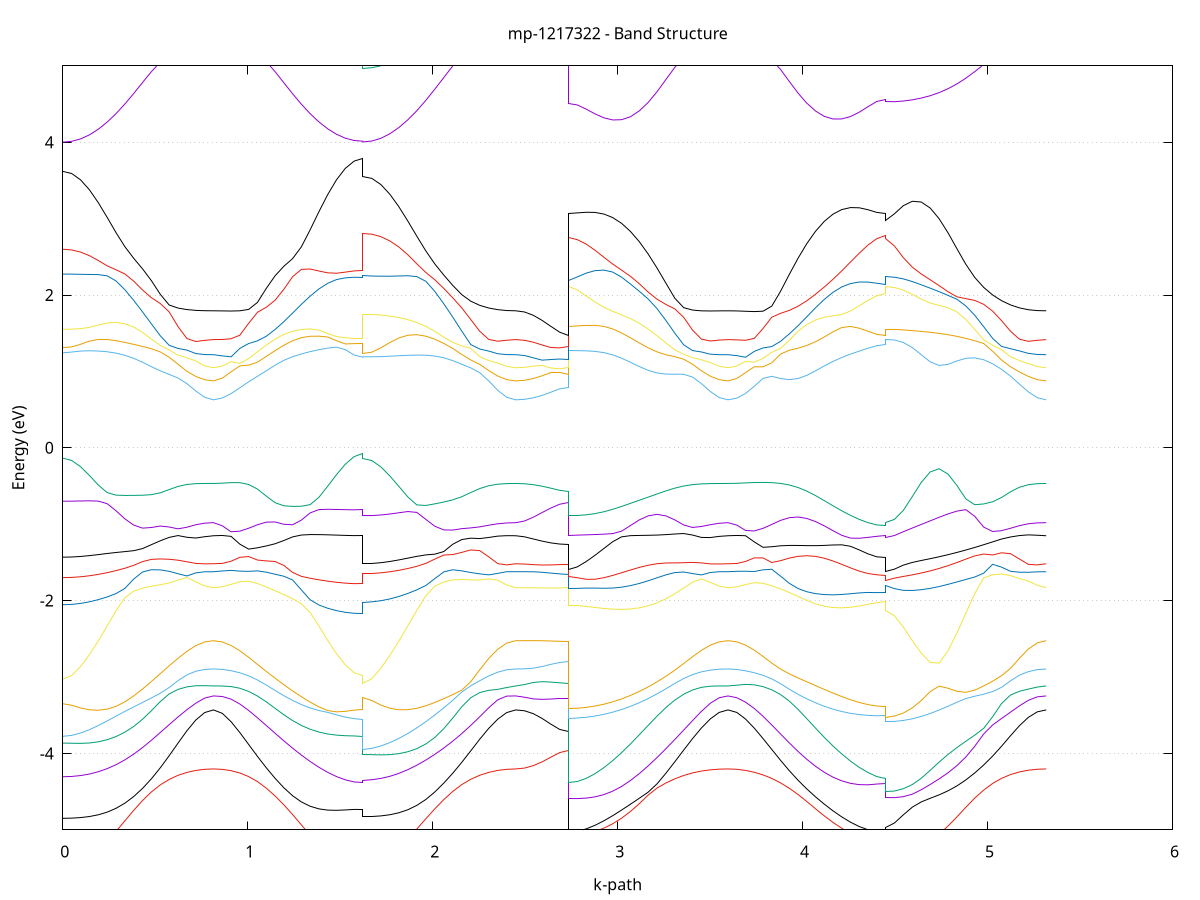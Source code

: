 set title 'mp-1217322 - Band Structure'
set xlabel 'k-path'
set ylabel 'Energy (eV)'
set grid y
set yrange [-5:5]
set terminal png size 800,600
set output 'mp-1217322_bands_gnuplot.png'
plot '-' using 1:2 with lines notitle, '-' using 1:2 with lines notitle, '-' using 1:2 with lines notitle, '-' using 1:2 with lines notitle, '-' using 1:2 with lines notitle, '-' using 1:2 with lines notitle, '-' using 1:2 with lines notitle, '-' using 1:2 with lines notitle, '-' using 1:2 with lines notitle, '-' using 1:2 with lines notitle, '-' using 1:2 with lines notitle, '-' using 1:2 with lines notitle, '-' using 1:2 with lines notitle, '-' using 1:2 with lines notitle, '-' using 1:2 with lines notitle, '-' using 1:2 with lines notitle, '-' using 1:2 with lines notitle, '-' using 1:2 with lines notitle, '-' using 1:2 with lines notitle, '-' using 1:2 with lines notitle, '-' using 1:2 with lines notitle, '-' using 1:2 with lines notitle, '-' using 1:2 with lines notitle, '-' using 1:2 with lines notitle, '-' using 1:2 with lines notitle, '-' using 1:2 with lines notitle, '-' using 1:2 with lines notitle, '-' using 1:2 with lines notitle, '-' using 1:2 with lines notitle, '-' using 1:2 with lines notitle, '-' using 1:2 with lines notitle, '-' using 1:2 with lines notitle, '-' using 1:2 with lines notitle, '-' using 1:2 with lines notitle, '-' using 1:2 with lines notitle, '-' using 1:2 with lines notitle, '-' using 1:2 with lines notitle, '-' using 1:2 with lines notitle, '-' using 1:2 with lines notitle, '-' using 1:2 with lines notitle, '-' using 1:2 with lines notitle, '-' using 1:2 with lines notitle, '-' using 1:2 with lines notitle, '-' using 1:2 with lines notitle, '-' using 1:2 with lines notitle, '-' using 1:2 with lines notitle, '-' using 1:2 with lines notitle, '-' using 1:2 with lines notitle
0.000000 -14.211948
0.047931 -14.216748
0.095863 -14.231048
0.143794 -14.253948
0.191726 -14.284348
0.239657 -14.320748
0.287589 -14.361548
0.335520 -14.405148
0.383452 -14.449748
0.431383 -14.493748
0.479314 -14.535848
0.527246 -14.574748
0.575177 -14.609448
0.623109 -14.638948
0.671040 -14.662548
0.718972 -14.679848
0.766903 -14.690348
0.814835 -14.693948
0.814835 -14.693948
0.862350 -14.690248
0.909866 -14.679448
0.957381 -14.661548
1.004897 -14.637048
1.052413 -14.606448
1.099928 -14.570248
1.147444 -14.529448
1.194960 -14.484848
1.242475 -14.437948
1.289991 -14.389948
1.337507 -14.342548
1.385022 -14.297648
1.432538 -14.257148
1.480054 -14.222948
1.527569 -14.196948
1.575085 -14.180648
1.622601 -14.175048
1.622601 -14.182548
1.671209 -14.187748
1.719817 -14.202948
1.768425 -14.227548
1.817033 -14.260048
1.865641 -14.298948
1.914249 -14.342448
1.962857 -14.388848
2.011465 -14.436148
2.060073 -14.482848
2.108681 -14.527348
2.157289 -14.568448
2.205897 -14.604948
2.254505 -14.636048
2.303113 -14.660948
2.351721 -14.679148
2.400329 -14.690248
2.448937 -14.693948
2.448937 -14.693948
2.496395 -14.691348
2.543852 -14.684048
2.591309 -14.673648
2.638766 -14.662448
2.686223 -14.653748
2.733680 -14.650448
2.733680 -14.197748
2.781632 -14.201848
2.829583 -14.214148
2.877535 -14.234148
2.925486 -14.260948
2.973438 -14.293648
3.021390 -14.330848
3.069341 -14.371448
3.117293 -14.414148
3.165244 -14.457348
3.213196 -14.499948
3.261147 -14.540648
3.309099 -14.578248
3.357050 -14.611848
3.405002 -14.640448
3.452953 -14.663448
3.500905 -14.680248
3.548857 -14.690448
3.596808 -14.693948
3.596808 -14.693948
3.644108 -14.690448
3.691407 -14.680048
3.738707 -14.663048
3.786006 -14.639548
3.833306 -14.610248
3.880606 -14.575548
3.927905 -14.536348
3.975205 -14.493548
4.022504 -14.448148
4.069804 -14.401448
4.117104 -14.354748
4.164403 -14.309548
4.211703 -14.267448
4.259002 -14.230148
4.306302 -14.199048
4.353602 -14.175748
4.400901 -14.161248
4.448201 -14.156248
4.448201 -14.169148
4.496479 -14.173648
4.544757 -14.187148
4.593035 -14.208948
4.641313 -14.238148
4.689592 -14.273448
4.737870 -14.313548
4.786148 -14.356948
4.834426 -14.402248
4.882704 -14.447948
4.930982 -14.492648
4.979260 -14.535148
5.027539 -14.574248
5.075817 -14.609048
5.124095 -14.638748
5.172373 -14.662448
5.220651 -14.679848
5.268929 -14.690348
5.317207 -14.693948
e
0.000000 -13.362448
0.047931 -13.367648
0.095863 -13.382848
0.143794 -13.407048
0.191726 -13.438648
0.239657 -13.475948
0.287589 -13.517048
0.335520 -13.560248
0.383452 -13.603848
0.431383 -13.646548
0.479314 -13.686848
0.527246 -13.723848
0.575177 -13.756548
0.623109 -13.784348
0.671040 -13.806548
0.718972 -13.822648
0.766903 -13.832448
0.814835 -13.835748
0.814835 -13.835748
0.862350 -13.832448
0.909866 -13.822648
0.957381 -13.806348
1.004897 -13.784148
1.052413 -13.756248
1.099928 -13.723448
1.147444 -13.686548
1.194960 -13.646348
1.242475 -13.604048
1.289991 -13.561048
1.337507 -13.518748
1.385022 -13.478848
1.432538 -13.442948
1.480054 -13.412748
1.527569 -13.389948
1.575085 -13.375648
1.622601 -13.370848
1.622601 -13.408048
1.671209 -13.412548
1.719817 -13.425848
1.768425 -13.447048
1.817033 -13.474848
1.865641 -13.507948
1.914249 -13.544548
1.962857 -13.583348
2.011465 -13.622648
2.060073 -13.661348
2.108681 -13.698148
2.157289 -13.732148
2.205897 -13.762348
2.254505 -13.787948
2.303113 -13.808548
2.351721 -13.823548
2.400329 -13.832748
2.448937 -13.835748
2.448937 -13.835748
2.496395 -13.851048
2.543852 -13.889748
2.591309 -13.937748
2.638766 -13.981848
2.686223 -14.012448
2.733680 -14.023348
2.733680 -13.429248
2.781632 -13.434648
2.829583 -13.450448
2.877535 -13.475248
2.925486 -13.507348
2.973438 -13.544348
3.021390 -13.584048
3.069341 -13.624148
3.117293 -13.663048
3.165244 -13.699048
3.213196 -13.731348
3.261147 -13.759148
3.309099 -13.782148
3.357050 -13.800548
3.405002 -13.814448
3.452953 -13.824348
3.500905 -13.830948
3.548857 -13.834648
3.596808 -13.835748
3.596808 -13.835748
3.644108 -13.834248
3.691407 -13.829448
3.738707 -13.821348
3.786006 -13.809648
3.833306 -13.794248
3.880606 -13.774848
3.927905 -13.751648
3.975205 -13.724648
4.022504 -13.694248
4.069804 -13.661248
4.117104 -13.626448
4.164403 -13.591148
4.211703 -13.556648
4.259002 -13.524748
4.306302 -13.497348
4.353602 -13.476248
4.400901 -13.462748
4.448201 -13.458148
4.448201 -13.460248
4.496479 -13.464648
4.544757 -13.477448
4.593035 -13.497948
4.641313 -13.524848
4.689592 -13.556448
4.737870 -13.591148
4.786148 -13.627048
4.834426 -13.662648
4.882704 -13.696548
4.930982 -13.727548
4.979260 -13.755048
5.027539 -13.778348
5.075817 -13.797348
5.124095 -13.812148
5.172373 -13.822948
5.220651 -13.830248
5.268929 -13.834448
5.317207 -13.835748
e
0.000000 -12.430748
0.047931 -12.437448
0.095863 -12.457148
0.143794 -12.488548
0.191726 -12.529648
0.239657 -12.578148
0.287589 -12.631548
0.335520 -12.687348
0.383452 -12.743548
0.431383 -12.798048
0.479314 -12.849448
0.527246 -12.896348
0.575177 -12.937648
0.623109 -12.972548
0.671040 -13.000348
0.718972 -13.020548
0.766903 -13.032848
0.814835 -13.036948
0.814835 -13.036948
0.862350 -13.033648
0.909866 -13.024048
0.957381 -13.008148
1.004897 -12.986648
1.052413 -12.960048
1.099928 -12.929148
1.147444 -12.895148
1.194960 -12.858948
1.242475 -12.822048
1.289991 -12.785948
1.337507 -12.751948
1.385022 -12.721448
1.432538 -12.695548
1.480054 -12.675048
1.527569 -12.660448
1.575085 -12.651648
1.622601 -12.648748
1.622601 -12.372248
1.671209 -12.379148
1.719817 -12.399648
1.768425 -12.432548
1.817033 -12.476248
1.865641 -12.528548
1.914249 -12.586648
1.962857 -12.648048
2.011465 -12.710048
2.060073 -12.770648
2.108681 -12.827848
2.157289 -12.880148
2.205897 -12.926248
2.254505 -12.965148
2.303113 -12.996148
2.351721 -13.018748
2.400329 -13.032348
2.448937 -13.036948
2.448937 -13.036948
2.496395 -13.010248
2.543852 -12.937748
2.591309 -12.835348
2.638766 -12.721848
2.686223 -12.622848
2.733680 -12.580048
2.733680 -12.264248
2.781632 -12.267848
2.829583 -12.278948
2.877535 -12.298448
2.925486 -12.327348
2.973438 -12.366548
3.021390 -12.416048
3.069341 -12.474848
3.117293 -12.540748
3.165244 -12.610948
3.213196 -12.682748
3.261147 -12.753448
3.309099 -12.820448
3.357050 -12.881448
3.405002 -12.934648
3.452953 -12.978048
3.500905 -13.010348
3.548857 -13.030248
3.596808 -13.036948
3.596808 -13.036948
3.644108 -13.031748
3.691407 -13.016248
3.738707 -12.991048
3.786006 -12.957148
3.833306 -12.915848
3.880606 -12.868748
3.927905 -12.817548
3.975205 -12.764348
4.022504 -12.711448
4.069804 -12.661348
4.117104 -12.616248
4.164403 -12.578048
4.211703 -12.548048
4.259002 -12.526348
4.306302 -12.512048
4.353602 -12.503648
4.400901 -12.499448
4.448201 -12.498248
4.448201 -12.257848
4.496479 -12.263448
4.544757 -12.280248
4.593035 -12.307648
4.641313 -12.344748
4.689592 -12.390648
4.737870 -12.444048
4.786148 -12.503648
4.834426 -12.567748
4.882704 -12.634548
4.930982 -12.702148
4.979260 -12.768448
5.027539 -12.831348
5.075817 -12.888948
5.124095 -12.939348
5.172373 -12.980748
5.220651 -13.011548
5.268929 -13.030548
5.317207 -13.036948
e
0.000000 -11.393048
0.047931 -11.390248
0.095863 -11.382148
0.143794 -11.369648
0.191726 -11.354048
0.239657 -11.337048
0.287589 -11.320248
0.335520 -11.305148
0.383452 -11.292448
0.431383 -11.282548
0.479314 -11.275548
0.527246 -11.270848
0.575177 -11.268148
0.623109 -11.266848
0.671040 -11.266448
0.718972 -11.266448
0.766903 -11.266648
0.814835 -11.266648
0.814835 -11.266648
0.862350 -11.267948
0.909866 -11.271648
0.957381 -11.277748
1.004897 -11.286348
1.052413 -11.297248
1.099928 -11.310248
1.147444 -11.325248
1.194960 -11.341848
1.242475 -11.359448
1.289991 -11.377548
1.337507 -11.395248
1.385022 -11.411548
1.432538 -11.425848
1.480054 -11.437248
1.527569 -11.445448
1.575085 -11.450348
1.622601 -11.452048
1.622601 -11.036948
1.671209 -11.042348
1.719817 -11.056848
1.768425 -11.076748
1.817033 -11.098548
1.865641 -11.120048
1.914249 -11.140548
1.962857 -11.159748
2.011465 -11.177648
2.060073 -11.194348
2.108681 -11.209848
2.157289 -11.223848
2.205897 -11.236248
2.254505 -11.246848
2.303113 -11.255348
2.351721 -11.261648
2.400329 -11.265448
2.448937 -11.266648
2.448937 -11.266648
2.496395 -11.315748
2.543852 -11.437248
2.591309 -11.589448
2.638766 -11.742048
2.686223 -11.865348
2.733680 -11.916348
2.733680 -11.579148
2.781632 -11.581148
2.829583 -11.586548
2.877535 -11.593548
2.925486 -11.599348
2.973438 -11.600848
3.021390 -11.595648
3.069341 -11.582548
3.117293 -11.561548
3.165244 -11.533648
3.213196 -11.500248
3.261147 -11.463148
3.309099 -11.423948
3.357050 -11.384748
3.405002 -11.347648
3.452953 -11.314948
3.500905 -11.289148
3.548857 -11.272448
3.596808 -11.266648
3.596808 -11.266648
3.644108 -11.271848
3.691407 -11.286848
3.738707 -11.310348
3.786006 -11.340448
3.833306 -11.374948
3.880606 -11.411848
3.927905 -11.449248
3.975205 -11.485148
4.022504 -11.517948
4.069804 -11.545848
4.117104 -11.567648
4.164403 -11.582448
4.211703 -11.590248
4.259002 -11.591948
4.306302 -11.589548
4.353602 -11.585348
4.400901 -11.581648
4.448201 -11.580248
4.448201 -11.260148
4.496479 -11.262848
4.544757 -11.270648
4.593035 -11.283248
4.641313 -11.299248
4.689592 -11.316648
4.737870 -11.333048
4.786148 -11.346348
4.834426 -11.355048
4.882704 -11.358448
4.930982 -11.356248
4.979260 -11.348948
5.027539 -11.337248
5.075817 -11.322648
5.124095 -11.306748
5.172373 -11.291248
5.220651 -11.278348
5.268929 -11.269748
5.317207 -11.266648
e
0.000000 -10.527248
0.047931 -10.524948
0.095863 -10.518348
0.143794 -10.508148
0.191726 -10.494948
0.239657 -10.479648
0.287589 -10.462748
0.335520 -10.444848
0.383452 -10.426748
0.431383 -10.409248
0.479314 -10.392848
0.527246 -10.378348
0.575177 -10.366048
0.623109 -10.356048
0.671040 -10.348548
0.718972 -10.343248
0.766903 -10.340048
0.814835 -10.339048
0.814835 -10.339048
0.862350 -10.338248
0.909866 -10.335848
0.957381 -10.332148
1.004897 -10.327548
1.052413 -10.322548
1.099928 -10.317548
1.147444 -10.312948
1.194960 -10.309148
1.242475 -10.306348
1.289991 -10.304448
1.337507 -10.303348
1.385022 -10.302748
1.432538 -10.302348
1.480054 -10.302048
1.527569 -10.301648
1.575085 -10.301348
1.622601 -10.301148
1.622601 -10.695448
1.671209 -10.691148
1.719817 -10.678648
1.768425 -10.659048
1.817033 -10.633548
1.865641 -10.603348
1.914249 -10.570048
1.962857 -10.535148
2.011465 -10.500348
2.060073 -10.467248
2.108681 -10.437048
2.157289 -10.410448
2.205897 -10.388048
2.254505 -10.370048
2.303113 -10.356248
2.351721 -10.346648
2.400329 -10.340948
2.448937 -10.339048
2.448937 -10.339048
2.496395 -10.288448
2.543852 -10.162348
2.591309 -10.002048
2.638766 -9.836748
2.686223 -9.695348
2.733680 -9.631748
2.733680 -10.402048
2.781632 -10.394948
2.829583 -10.374148
2.877535 -10.341648
2.925486 -10.301348
2.973438 -10.259048
3.021390 -10.221048
3.069341 -10.192348
3.117293 -10.175448
3.165244 -10.170748
3.213196 -10.177148
3.261147 -10.192648
3.309099 -10.215148
3.357050 -10.242048
3.405002 -10.270348
3.452953 -10.297148
3.500905 -10.319248
3.548857 -10.333948
3.596808 -10.339048
3.596808 -10.339048
3.644108 -10.334348
3.691407 -10.320848
3.738707 -10.300048
3.786006 -10.274048
3.833306 -10.245348
3.880606 -10.216048
3.927905 -10.188348
3.975205 -10.163848
4.022504 -10.144048
4.069804 -10.129948
4.117104 -10.122148
4.164403 -10.120848
4.211703 -10.125948
4.259002 -10.136548
4.306302 -10.150748
4.353602 -10.165448
4.400901 -10.176648
4.448201 -10.180748
4.448201 -10.451848
4.496479 -10.460648
4.544757 -10.475248
4.593035 -10.481648
4.641313 -10.475148
4.689592 -10.456848
4.737870 -10.430348
4.786148 -10.399848
4.834426 -10.369548
4.882704 -10.342848
4.930982 -10.322248
4.979260 -10.309148
5.027539 -10.303748
5.075817 -10.305148
5.124095 -10.311648
5.172373 -10.320848
5.220651 -10.329948
5.268929 -10.336648
5.317207 -10.339048
e
0.000000 -9.931148
0.047931 -9.920248
0.095863 -9.888248
0.143794 -9.836348
0.191726 -9.766948
0.239657 -9.683148
0.287589 -9.588448
0.335520 -9.486348
0.383452 -9.380548
0.431383 -9.274448
0.479314 -9.171348
0.527246 -9.074248
0.575177 -8.986248
0.623109 -8.910048
0.671040 -8.847948
0.718972 -8.801948
0.766903 -8.773748
0.814835 -8.764248
0.814835 -8.764248
0.862350 -8.773748
0.909866 -8.801848
0.957381 -8.847448
1.004897 -8.908948
1.052413 -8.984048
1.099928 -9.070248
1.147444 -9.164748
1.194960 -9.264748
1.242475 -9.367048
1.289991 -9.468748
1.337507 -9.566548
1.385022 -9.657348
1.432538 -9.737848
1.480054 -9.804948
1.527569 -9.855548
1.575085 -9.887148
1.622601 -9.897848
1.622601 -10.132148
1.671209 -10.115248
1.719817 -10.066648
1.768425 -9.991648
1.817033 -9.896848
1.865641 -9.788148
1.914249 -9.670948
1.962857 -9.549448
2.011465 -9.427648
2.060073 -9.308548
2.108681 -9.195248
2.157289 -9.090348
2.205897 -8.996548
2.254505 -8.916148
2.303113 -8.851148
2.351721 -8.803348
2.400329 -8.774148
2.448937 -8.764248
2.448937 -8.764248
2.496395 -8.781848
2.543852 -8.833048
2.591309 -8.913348
2.638766 -9.014048
2.686223 -9.114548
2.733680 -9.164348
2.733680 -9.992948
2.781632 -9.985448
2.829583 -9.963348
2.877535 -9.927548
2.925486 -9.878248
2.973438 -9.815248
3.021390 -9.738048
3.069341 -9.647148
3.117293 -9.545048
3.165244 -9.435448
3.213196 -9.322848
3.261147 -9.211648
3.309099 -9.105948
3.357050 -9.009448
3.405002 -8.925448
3.452953 -8.856848
3.500905 -8.806048
3.548857 -8.774848
3.596808 -8.764248
3.596808 -8.764248
3.644108 -8.773848
3.691407 -8.802448
3.738707 -8.848948
3.786006 -8.911948
3.833306 -8.989348
3.880606 -9.078848
3.927905 -9.177648
3.975205 -9.282748
4.022504 -9.390948
4.069804 -9.498948
4.117104 -9.603148
4.164403 -9.700148
4.211703 -9.786148
4.259002 -9.858048
4.306302 -9.913448
4.353602 -9.951648
4.400901 -9.973648
4.448201 -9.980848
4.448201 -10.235148
4.496479 -10.209548
4.544757 -10.145348
4.593035 -10.059248
4.641313 -9.960248
4.689592 -9.853148
4.737870 -9.741348
4.786148 -9.627048
4.834426 -9.512248
4.882704 -9.398748
4.930982 -9.288248
4.979260 -9.182648
5.027539 -9.083848
5.075817 -8.994148
5.124095 -8.915948
5.172373 -8.851748
5.220651 -8.803848
5.268929 -8.774248
5.317207 -8.764248
e
0.000000 -5.489148
0.047931 -5.474548
0.095863 -5.431448
0.143794 -5.361348
0.191726 -5.266948
0.239657 -5.152048
0.287589 -5.021948
0.335520 -4.883848
0.383452 -4.745848
0.431383 -4.616748
0.479314 -4.503948
0.527246 -4.411948
0.575177 -4.340548
0.623109 -4.287248
0.671040 -4.248948
0.718972 -4.223248
0.766903 -4.208348
0.814835 -4.203548
0.814835 -4.203548
0.862350 -4.209048
0.909866 -4.226148
0.957381 -4.256848
1.004897 -4.303748
1.052413 -4.369248
1.099928 -4.454348
1.147444 -4.556648
1.194960 -4.672948
1.242475 -4.800548
1.289991 -4.936048
1.337507 -5.072148
1.385022 -5.200748
1.432538 -5.314748
1.480054 -5.408748
1.527569 -5.478748
1.575085 -5.521748
1.622601 -5.536248
1.622601 -5.451548
1.671209 -5.437048
1.719817 -5.394248
1.768425 -5.324548
1.817033 -5.230748
1.865641 -5.117148
1.914249 -4.989648
1.962857 -4.856348
2.011465 -4.725748
2.060073 -4.604648
2.108681 -4.497448
2.157289 -4.408348
2.205897 -4.338548
2.254505 -4.286248
2.303113 -4.248548
2.351721 -4.223048
2.400329 -4.208348
2.448937 -4.203548
2.448937 -4.203548
2.496395 -4.192448
2.543852 -4.160448
2.591309 -4.110848
2.638766 -4.049848
2.686223 -3.989848
2.733680 -3.960248
2.733680 -5.063948
2.781632 -5.061148
2.829583 -5.048248
2.877535 -5.021248
2.925486 -4.978948
2.973438 -4.921348
3.021390 -4.848248
3.069341 -4.760148
3.117293 -4.657748
3.165244 -4.545548
3.213196 -4.453448
3.261147 -4.387448
3.309099 -4.332948
3.357050 -4.289148
3.405002 -4.255548
3.452953 -4.231448
3.500905 -4.215448
3.548857 -4.206448
3.596808 -4.203548
3.596808 -4.203548
3.644108 -4.208248
3.691407 -4.222648
3.738707 -4.246948
3.786006 -4.281848
3.833306 -4.327948
3.880606 -4.385948
3.927905 -4.456148
3.975205 -4.538348
4.022504 -4.629648
4.069804 -4.724848
4.117104 -4.817948
4.164403 -4.904048
4.211703 -4.979948
4.259002 -5.043648
4.306302 -5.093948
4.353602 -5.130148
4.400901 -5.151848
4.448201 -5.159148
4.448201 -5.092448
4.496479 -5.132648
4.544757 -5.178348
4.593035 -5.196348
4.641313 -5.181548
4.689592 -5.133748
4.737870 -5.055448
4.786148 -4.951748
4.834426 -4.831148
4.882704 -4.704948
4.930982 -4.585048
4.979260 -4.479948
5.027539 -4.393448
5.075817 -4.326448
5.124095 -4.277148
5.172373 -4.242648
5.220651 -4.220148
5.268929 -4.207548
5.317207 -4.203548
e
0.000000 -4.849848
0.047931 -4.847648
0.095863 -4.840448
0.143794 -4.826748
0.191726 -4.804048
0.239657 -4.769348
0.287589 -4.719548
0.335520 -4.651848
0.383452 -4.564748
0.431383 -4.457848
0.479314 -4.331948
0.527246 -4.188248
0.575177 -4.030448
0.623109 -3.865448
0.671040 -3.704148
0.718972 -3.563548
0.766903 -3.465848
0.814835 -3.430948
0.814835 -3.430948
0.862350 -3.475748
0.909866 -3.585448
0.957381 -3.727948
1.004897 -3.883248
1.052413 -4.038848
1.099928 -4.187348
1.147444 -4.325248
1.194960 -4.449448
1.242475 -4.554448
1.289991 -4.635548
1.337507 -4.691948
1.385022 -4.726348
1.432538 -4.742548
1.480054 -4.745248
1.527569 -4.740248
1.575085 -4.733648
1.622601 -4.730648
1.622601 -4.828648
1.671209 -4.826248
1.719817 -4.818448
1.768425 -4.803148
1.817033 -4.777448
1.865641 -4.737848
1.914249 -4.680748
1.962857 -4.603348
2.011465 -4.504948
2.060073 -4.388748
2.108681 -4.258848
2.157289 -4.117248
2.205897 -3.966348
2.254505 -3.813948
2.303113 -3.671848
2.351721 -3.552148
2.400329 -3.465548
2.448937 -3.430948
2.448937 -3.430948
2.496395 -3.442148
2.543852 -3.479848
2.591309 -3.542448
2.638766 -3.616948
2.686223 -3.685948
2.733680 -3.718648
2.733680 -5.033448
2.781632 -5.020848
2.829583 -4.988448
2.877535 -4.941448
2.925486 -4.882648
2.973438 -4.815148
3.021390 -4.741648
3.069341 -4.664948
3.117293 -4.587148
3.165244 -4.506948
3.213196 -4.398048
3.261147 -4.259248
3.309099 -4.109848
3.357050 -3.956748
3.405002 -3.806448
3.452953 -3.667348
3.500905 -3.548848
3.548857 -3.463748
3.596808 -3.430948
3.596808 -3.430948
3.644108 -3.463648
3.691407 -3.550248
3.738707 -3.669548
3.786006 -3.805748
3.833306 -3.948348
3.880606 -4.090148
3.927905 -4.225648
3.975205 -4.351048
4.022504 -4.464948
4.069804 -4.568748
4.117104 -4.664248
4.164403 -4.752148
4.211703 -4.831548
4.259002 -4.900748
4.306302 -4.957648
4.353602 -5.000248
4.400901 -5.026648
4.448201 -5.035548
4.448201 -4.973548
4.496479 -4.911248
4.544757 -4.804448
4.593035 -4.704248
4.641313 -4.635448
4.689592 -4.588148
4.737870 -4.542848
4.786148 -4.490048
4.834426 -4.425448
4.882704 -4.347148
4.930982 -4.255548
4.979260 -4.151748
5.027539 -4.035248
5.075817 -3.906048
5.124095 -3.769248
5.172373 -3.637548
5.220651 -3.528148
5.268929 -3.456248
5.317207 -3.430948
e
0.000000 -4.305548
0.047931 -4.301848
0.095863 -4.290348
0.143794 -4.270248
0.191726 -4.240548
0.239657 -4.200148
0.287589 -4.148448
0.335520 -4.085048
0.383452 -4.009848
0.431383 -3.923248
0.479314 -3.827548
0.527246 -3.726348
0.575177 -3.623548
0.623109 -3.522948
0.671040 -3.428048
0.718972 -3.343048
0.766903 -3.276248
0.814835 -3.247848
0.814835 -3.247848
0.862350 -3.255348
0.909866 -3.289948
0.957381 -3.353948
1.004897 -3.438048
1.052413 -3.533648
1.099928 -3.634348
1.147444 -3.735748
1.194960 -3.835448
1.242475 -3.931648
1.289991 -4.022448
1.337507 -4.106448
1.385022 -4.182148
1.432538 -4.248348
1.480054 -4.303548
1.527569 -4.346148
1.575085 -4.373548
1.622601 -4.383048
1.622601 -4.350248
1.671209 -4.344648
1.719817 -4.327848
1.768425 -4.300148
1.817033 -4.261848
1.865641 -4.213248
1.914249 -4.154948
1.962857 -4.087748
2.011465 -4.012548
2.060073 -3.929748
2.108681 -3.839248
2.157289 -3.740548
2.205897 -3.633948
2.254505 -3.519948
2.303113 -3.402548
2.351721 -3.298648
2.400329 -3.249948
2.448937 -3.247848
2.448937 -3.247848
2.496395 -3.264548
2.543852 -3.286448
2.591309 -3.292848
2.638766 -3.288348
2.686223 -3.281148
2.733680 -3.277848
2.733680 -4.592948
2.781632 -4.591748
2.829583 -4.585448
2.877535 -4.569348
2.925486 -4.539748
2.973438 -4.494348
3.021390 -4.432548
3.069341 -4.355248
3.117293 -4.264548
3.165244 -4.163048
3.213196 -4.053648
3.261147 -3.938148
3.309099 -3.818248
3.357050 -3.694948
3.405002 -3.570548
3.452953 -3.449948
3.500905 -3.344148
3.548857 -3.271748
3.596808 -3.247848
3.596808 -3.247848
3.644108 -3.271048
3.691407 -3.329048
3.738707 -3.412048
3.786006 -3.514048
3.833306 -3.627548
3.880606 -3.745548
3.927905 -3.862548
3.975205 -3.974248
4.022504 -4.077048
4.069804 -4.168748
4.117104 -4.247148
4.164403 -4.311048
4.211703 -4.359548
4.259002 -4.392248
4.306302 -4.409248
4.353602 -4.411348
4.400901 -4.401348
4.448201 -4.391448
4.448201 -4.583048
4.496479 -4.579848
4.544757 -4.566848
4.593035 -4.534248
4.641313 -4.476348
4.689592 -4.407348
4.737870 -4.334348
4.786148 -4.253848
4.834426 -4.160448
4.882704 -4.046648
4.930982 -3.906148
4.979260 -3.746148
5.027539 -3.628148
5.075817 -3.542848
5.124095 -3.460148
5.172373 -3.378248
5.220651 -3.305148
5.268929 -3.259948
5.317207 -3.247848
e
0.000000 -3.865248
0.047931 -3.867348
0.095863 -3.868948
0.143794 -3.863948
0.191726 -3.848748
0.239657 -3.821248
0.287589 -3.779848
0.335520 -3.722448
0.383452 -3.647248
0.431383 -3.553048
0.479314 -3.441448
0.527246 -3.322048
0.575177 -3.221248
0.623109 -3.162248
0.671040 -3.129548
0.718972 -3.114548
0.766903 -3.113748
0.814835 -3.117248
0.814835 -3.117248
0.862350 -3.118048
0.909866 -3.125148
0.957381 -3.147348
1.004897 -3.188848
1.052413 -3.249148
1.099928 -3.324948
1.147444 -3.409548
1.194960 -3.494048
1.242475 -3.570348
1.289991 -3.634148
1.337507 -3.684248
1.385022 -3.721148
1.432538 -3.746048
1.480054 -3.761048
1.527569 -3.768648
1.575085 -3.771748
1.622601 -3.772448
1.622601 -4.013448
1.671209 -4.016348
1.719817 -4.019448
1.768425 -4.016348
1.817033 -4.003648
1.865641 -3.978548
1.914249 -3.937848
1.962857 -3.877148
2.011465 -3.791148
2.060073 -3.676548
2.108681 -3.536848
2.157289 -3.389548
2.205897 -3.270948
2.254505 -3.203848
2.303113 -3.174248
2.351721 -3.162048
2.400329 -3.137748
2.448937 -3.117248
2.448937 -3.117248
2.496395 -3.099048
2.543852 -3.072048
2.591309 -3.061348
2.638766 -3.066548
2.686223 -3.076348
2.733680 -3.080848
2.733680 -4.382348
2.781632 -4.367948
2.829583 -4.327548
2.877535 -4.265948
2.925486 -4.187248
2.973438 -4.094548
3.021390 -3.990048
3.069341 -3.876248
3.117293 -3.755848
3.165244 -3.632648
3.213196 -3.511548
3.261147 -3.399248
3.309099 -3.302548
3.357050 -3.225748
3.405002 -3.170048
3.452953 -3.135348
3.500905 -3.120148
3.548857 -3.117448
3.596808 -3.117248
3.596808 -3.117248
3.644108 -3.107448
3.691407 -3.096848
3.738707 -3.102248
3.786006 -3.126248
3.833306 -3.168048
3.880606 -3.229348
3.927905 -3.314748
3.975205 -3.423248
4.022504 -3.544748
4.069804 -3.669048
4.117104 -3.789848
4.164403 -3.903548
4.211703 -4.007748
4.259002 -4.101148
4.306302 -4.182648
4.353602 -4.250948
4.400901 -4.303248
4.448201 -4.327148
4.448201 -4.503548
4.496479 -4.493148
4.544757 -4.462148
4.593035 -4.408248
4.641313 -4.326348
4.689592 -4.222348
4.737870 -4.114448
4.786148 -4.014248
4.834426 -3.923948
4.882704 -3.841048
4.930982 -3.760848
4.979260 -3.671348
5.027539 -3.520048
5.075817 -3.347148
5.124095 -3.236248
5.172373 -3.186948
5.220651 -3.158248
5.268929 -3.131548
5.317207 -3.117248
e
0.000000 -3.776248
0.047931 -3.764548
0.095863 -3.733648
0.143794 -3.689748
0.191726 -3.636048
0.239657 -3.575648
0.287589 -3.512548
0.335520 -3.450948
0.383452 -3.391648
0.431383 -3.333048
0.479314 -3.273748
0.527246 -3.212248
0.575177 -3.137948
0.623109 -3.047448
0.671040 -2.972248
0.718972 -2.924948
0.766903 -2.901548
0.814835 -2.894848
0.814835 -2.894848
0.862350 -2.900748
0.909866 -2.917548
0.957381 -2.944748
1.004897 -2.984448
1.052413 -3.038548
1.099928 -3.104748
1.147444 -3.175748
1.194960 -3.244448
1.242475 -3.306848
1.289991 -3.360848
1.337507 -3.405248
1.385022 -3.438748
1.432538 -3.463248
1.480054 -3.494948
1.527569 -3.525348
1.575085 -3.544848
1.622601 -3.551448
1.622601 -3.946048
1.671209 -3.933848
1.719817 -3.902848
1.768425 -3.858848
1.817033 -3.804048
1.865641 -3.739548
1.914249 -3.666148
1.962857 -3.584948
2.011465 -3.497148
2.060073 -3.403948
2.108681 -3.305248
2.157289 -3.197448
2.205897 -3.114448
2.254505 -3.048648
2.303113 -2.986448
2.351721 -2.936748
2.400329 -2.905448
2.448937 -2.894848
2.448937 -2.894848
2.496395 -2.893248
2.543852 -2.884548
2.591309 -2.863148
2.638766 -2.834548
2.686223 -2.810748
2.733680 -2.801548
2.733680 -3.539848
2.781632 -3.536648
2.829583 -3.527148
2.877535 -3.511248
2.925486 -3.488848
2.973438 -3.460248
3.021390 -3.425348
3.069341 -3.384148
3.117293 -3.336448
3.165244 -3.282048
3.213196 -3.220748
3.261147 -3.153548
3.309099 -3.084248
3.357050 -3.020248
3.405002 -2.968748
3.452953 -2.932448
3.500905 -2.909948
3.548857 -2.898348
3.596808 -2.894848
3.596808 -2.894848
3.644108 -2.901448
3.691407 -2.918948
3.738707 -2.944248
3.786006 -2.978148
3.833306 -3.025048
3.880606 -3.088048
3.927905 -3.159548
3.975205 -3.226548
4.022504 -3.285648
4.069804 -3.337648
4.117104 -3.382848
4.164403 -3.421148
4.211703 -3.452048
4.259002 -3.475648
4.306302 -3.492248
4.353602 -3.502548
4.400901 -3.507848
4.448201 -3.509348
4.448201 -3.585648
4.496479 -3.581648
4.544757 -3.568948
4.593035 -3.547148
4.641313 -3.516548
4.689592 -3.478048
4.737870 -3.432948
4.786148 -3.382748
4.834426 -3.330248
4.882704 -3.282448
4.930982 -3.251348
4.979260 -3.225448
5.027539 -3.189948
5.075817 -3.135348
5.124095 -3.050448
5.172373 -2.975948
5.220651 -2.929848
5.268929 -2.903548
5.317207 -2.894848
e
0.000000 -3.350048
0.047931 -3.369648
0.095863 -3.404548
0.143794 -3.429148
0.191726 -3.435248
0.239657 -3.420748
0.287589 -3.384448
0.335520 -3.325648
0.383452 -3.247648
0.431383 -3.156548
0.479314 -3.057948
0.527246 -2.956048
0.575177 -2.853948
0.623109 -2.754848
0.671040 -2.663948
0.718972 -2.589748
0.766903 -2.541448
0.814835 -2.524748
0.814835 -2.524748
0.862350 -2.540948
0.909866 -2.587148
0.957381 -2.657048
1.004897 -2.742648
1.052413 -2.834848
1.099928 -2.926448
1.147444 -3.014948
1.194960 -3.100348
1.242475 -3.182048
1.289991 -3.258848
1.337507 -3.329148
1.385022 -3.390948
1.432538 -3.439548
1.480054 -3.456248
1.527569 -3.449348
1.575085 -3.433748
1.622601 -3.425048
1.622601 -3.265548
1.671209 -3.307948
1.719817 -3.367448
1.768425 -3.408848
1.817033 -3.428448
1.865641 -3.427548
1.914249 -3.409148
1.962857 -3.376748
2.011465 -3.333848
2.060073 -3.283948
2.108681 -3.229848
2.157289 -3.172048
2.205897 -3.060748
2.254505 -2.905248
2.303113 -2.756548
2.351721 -2.636748
2.400329 -2.555548
2.448937 -2.524748
2.448937 -2.524748
2.496395 -2.524448
2.543852 -2.524248
2.591309 -2.525448
2.638766 -2.528648
2.686223 -2.532548
2.733680 -2.534448
2.733680 -3.412048
2.781632 -3.408548
2.829583 -3.398048
2.877535 -3.380548
2.925486 -3.356248
2.973438 -3.325048
3.021390 -3.286848
3.069341 -3.241348
3.117293 -3.188748
3.165244 -3.129148
3.213196 -3.062948
3.261147 -2.990148
3.309099 -2.910248
3.357050 -2.823448
3.405002 -2.734048
3.452953 -2.650648
3.500905 -2.583248
3.548857 -2.539748
3.596808 -2.524748
3.596808 -2.524748
3.644108 -2.539548
3.691407 -2.582248
3.738707 -2.648448
3.786006 -2.730748
3.833306 -2.817748
3.880606 -2.895548
3.927905 -2.958648
3.975205 -3.012448
4.022504 -3.062948
4.069804 -3.112648
4.117104 -3.162148
4.164403 -3.210448
4.211703 -3.256248
4.259002 -3.297848
4.306302 -3.333448
4.353602 -3.361348
4.400901 -3.379348
4.448201 -3.385648
4.448201 -3.524148
4.496479 -3.511148
4.544757 -3.471848
4.593035 -3.404748
4.641313 -3.308348
4.689592 -3.191948
4.737870 -3.119748
4.786148 -3.147048
4.834426 -3.187148
4.882704 -3.200248
4.930982 -3.171848
4.979260 -3.117348
5.027539 -3.054248
5.075817 -2.982648
5.124095 -2.885948
5.172373 -2.754948
5.220651 -2.633248
5.268929 -2.553148
5.317207 -2.524748
e
0.000000 -3.027148
0.047931 -2.979948
0.095863 -2.863748
0.143794 -2.708148
0.191726 -2.527548
0.239657 -2.331948
0.287589 -2.133248
0.335520 -1.962048
0.383452 -1.876848
0.431383 -1.836648
0.479314 -1.811248
0.527246 -1.792248
0.575177 -1.768748
0.623109 -1.731148
0.671040 -1.697948
0.718972 -1.753348
0.766903 -1.808048
0.814835 -1.831348
0.814835 -1.831348
0.862350 -1.818648
0.909866 -1.786848
0.957381 -1.753048
1.004897 -1.746148
1.052413 -1.776348
1.099928 -1.821248
1.147444 -1.869548
1.194960 -1.920248
1.242475 -1.975048
1.289991 -2.041648
1.337507 -2.156148
1.385022 -2.333148
1.432538 -2.521548
1.480054 -2.695648
1.527569 -2.841548
1.575085 -2.943748
1.622601 -2.981948
1.622601 -3.090348
1.671209 -3.021648
1.719817 -2.884348
1.768425 -2.717248
1.817033 -2.530348
1.865641 -2.330448
1.914249 -2.126648
1.962857 -1.936448
2.011465 -1.810248
2.060073 -1.756348
2.108681 -1.729648
2.157289 -1.723048
2.205897 -1.728948
2.254505 -1.729848
2.303113 -1.715248
2.351721 -1.731648
2.400329 -1.795448
2.448937 -1.831348
2.448937 -1.831348
2.496395 -1.831748
2.543852 -1.832648
2.591309 -1.833748
2.638766 -1.834448
2.686223 -1.834848
2.733680 -1.834948
2.733680 -2.060548
2.781632 -2.064848
2.829583 -2.075848
2.877535 -2.089848
2.925486 -2.102848
2.973438 -2.111948
3.021390 -2.114748
3.069341 -2.109348
3.117293 -2.094248
3.165244 -2.067848
3.213196 -2.028748
3.261147 -1.975948
3.309099 -1.910048
3.357050 -1.834448
3.405002 -1.757948
3.452953 -1.716548
3.500905 -1.761148
3.548857 -1.810748
3.596808 -1.831348
3.596808 -1.831348
3.644108 -1.819548
3.691407 -1.790448
3.738707 -1.765548
3.786006 -1.772948
3.833306 -1.805848
3.880606 -1.847448
3.927905 -1.893248
3.975205 -1.944848
4.022504 -1.997848
4.069804 -2.042448
4.117104 -2.073748
4.164403 -2.090948
4.211703 -2.094848
4.259002 -2.087248
4.306302 -2.070548
4.353602 -2.048248
4.400901 -2.026748
4.448201 -2.016948
4.448201 -2.133848
4.496479 -2.197448
4.544757 -2.348848
4.593035 -2.524048
4.641313 -2.686948
4.689592 -2.809348
4.737870 -2.818048
4.786148 -2.658148
4.834426 -2.423648
4.882704 -2.164448
4.930982 -1.907148
4.979260 -1.702948
5.027539 -1.660548
5.075817 -1.652448
5.124095 -1.673348
5.172373 -1.712148
5.220651 -1.743548
5.268929 -1.799148
5.317207 -1.831348
e
0.000000 -2.053848
0.047931 -2.049648
0.095863 -2.036848
0.143794 -2.016048
0.191726 -1.987648
0.239657 -1.952148
0.287589 -1.908348
0.335520 -1.840648
0.383452 -1.717848
0.431383 -1.625148
0.479314 -1.595648
0.527246 -1.597948
0.575177 -1.616648
0.623109 -1.648348
0.671040 -1.677348
0.718972 -1.637348
0.766903 -1.622548
0.814835 -1.622048
0.814835 -1.622048
0.862350 -1.611948
0.909866 -1.604048
0.957381 -1.614348
1.004897 -1.616748
1.052413 -1.610648
1.099928 -1.627448
1.147444 -1.654548
1.194960 -1.681048
1.242475 -1.730348
1.289991 -1.860248
1.337507 -1.988648
1.385022 -2.057448
1.432538 -2.100348
1.480054 -2.131348
1.527569 -2.153148
1.575085 -2.166148
1.622601 -2.170448
1.622601 -2.020648
1.671209 -2.015848
1.719817 -2.001548
1.768425 -1.978148
1.817033 -1.946048
1.865641 -1.906148
1.914249 -1.859148
1.962857 -1.802148
2.011465 -1.712448
2.060073 -1.623348
2.108681 -1.595948
2.157289 -1.610648
2.205897 -1.632348
2.254505 -1.649848
2.303113 -1.663048
2.351721 -1.643748
2.400329 -1.621748
2.448937 -1.622048
2.448937 -1.622048
2.496395 -1.621748
2.543852 -1.622748
2.591309 -1.628848
2.638766 -1.639948
2.686223 -1.650248
2.733680 -1.654348
2.733680 -1.842848
2.781632 -1.840148
2.829583 -1.835848
2.877535 -1.836148
2.925486 -1.838448
2.973438 -1.835648
3.021390 -1.824348
3.069341 -1.803948
3.117293 -1.775348
3.165244 -1.740248
3.213196 -1.701348
3.261147 -1.663048
3.309099 -1.633348
3.357050 -1.625748
3.405002 -1.646248
3.452953 -1.663848
3.500905 -1.632348
3.548857 -1.621548
3.596808 -1.622048
3.596808 -1.622048
3.644108 -1.616248
3.691407 -1.615648
3.738707 -1.618948
3.786006 -1.596948
3.833306 -1.589848
3.880606 -1.679348
3.927905 -1.772948
3.975205 -1.841448
4.022504 -1.883848
4.069804 -1.908548
4.117104 -1.921248
4.164403 -1.924348
4.211703 -1.919748
4.259002 -1.910048
4.306302 -1.899248
4.353602 -1.893248
4.400901 -1.895348
4.448201 -1.898648
4.448201 -1.806648
4.496479 -1.843448
4.544757 -1.865848
4.593035 -1.867248
4.641313 -1.857448
4.689592 -1.839948
4.737870 -1.816048
4.786148 -1.787348
4.834426 -1.755448
4.882704 -1.722848
4.930982 -1.690948
4.979260 -1.640948
5.027539 -1.524848
5.075817 -1.562048
5.124095 -1.616548
5.172373 -1.628448
5.220651 -1.629248
5.268929 -1.623148
5.317207 -1.622048
e
0.000000 -1.699048
0.047931 -1.696248
0.095863 -1.688248
0.143794 -1.675048
0.191726 -1.656948
0.239657 -1.634348
0.287589 -1.607548
0.335520 -1.576448
0.383452 -1.537748
0.431383 -1.489348
0.479314 -1.460248
0.527246 -1.454448
0.575177 -1.458748
0.623109 -1.470948
0.671040 -1.491748
0.718972 -1.513048
0.766903 -1.518848
0.814835 -1.517448
0.814835 -1.517448
0.862350 -1.513048
0.909866 -1.484448
0.957381 -1.433448
1.004897 -1.423248
1.052413 -1.468848
1.099928 -1.480348
1.147444 -1.487848
1.194960 -1.538848
1.242475 -1.631348
1.289991 -1.682348
1.337507 -1.707348
1.385022 -1.727748
1.432538 -1.745548
1.480054 -1.760248
1.527569 -1.771448
1.575085 -1.778248
1.622601 -1.780648
1.622601 -1.647748
1.671209 -1.644848
1.719817 -1.636248
1.768425 -1.622348
1.817033 -1.603448
1.865641 -1.579848
1.914249 -1.550848
1.962857 -1.513048
2.011465 -1.456748
2.060073 -1.403648
2.108681 -1.397048
2.157289 -1.368848
2.205897 -1.336448
2.254505 -1.345548
2.303113 -1.427148
2.351721 -1.515548
2.400329 -1.532648
2.448937 -1.517448
2.448937 -1.517448
2.496395 -1.521248
2.543852 -1.529148
2.591309 -1.534148
2.638766 -1.532748
2.686223 -1.528748
2.733680 -1.526748
2.733680 -1.680948
2.781632 -1.700448
2.829583 -1.721048
2.877535 -1.720248
2.925486 -1.700348
2.973438 -1.670248
3.021390 -1.635348
3.069341 -1.599348
3.117293 -1.565448
3.165244 -1.536948
3.213196 -1.517048
3.261147 -1.507648
3.309099 -1.506248
3.357050 -1.504148
3.405002 -1.499748
3.452953 -1.506348
3.500905 -1.519648
3.548857 -1.520548
3.596808 -1.517448
3.596808 -1.517448
3.644108 -1.514148
3.691407 -1.487748
3.738707 -1.440948
3.786006 -1.440548
3.833306 -1.501048
3.880606 -1.477648
3.927905 -1.443248
3.975205 -1.420448
4.022504 -1.412548
4.069804 -1.420848
4.117104 -1.444748
4.164403 -1.481148
4.211703 -1.525148
4.259002 -1.571448
4.306302 -1.614048
4.353602 -1.645548
4.400901 -1.661648
4.448201 -1.665548
4.448201 -1.734148
4.496479 -1.705848
4.544757 -1.683648
4.593035 -1.662948
4.641313 -1.639048
4.689592 -1.611248
4.737870 -1.579348
4.786148 -1.542848
4.834426 -1.501548
4.882704 -1.456848
4.930982 -1.414048
4.979260 -1.390448
5.027539 -1.402848
5.075817 -1.374148
5.124095 -1.385548
5.172373 -1.455248
5.220651 -1.525348
5.268929 -1.532848
5.317207 -1.517448
e
0.000000 -1.431648
0.047931 -1.429148
0.095863 -1.422148
0.143794 -1.411248
0.191726 -1.397748
0.239657 -1.383448
0.287589 -1.370148
0.335520 -1.358748
0.383452 -1.346448
0.431383 -1.318948
0.479314 -1.267448
0.527246 -1.216848
0.575177 -1.172248
0.623109 -1.148648
0.671040 -1.170848
0.718972 -1.180848
0.766903 -1.163748
0.814835 -1.150948
0.814835 -1.150948
0.862350 -1.147548
0.909866 -1.158948
0.957381 -1.261148
1.004897 -1.325948
1.052413 -1.308648
1.099928 -1.284648
1.147444 -1.256148
1.194960 -1.213748
1.242475 -1.166048
1.289991 -1.141548
1.337507 -1.135848
1.385022 -1.136048
1.432538 -1.138748
1.480054 -1.142648
1.527569 -1.146448
1.575085 -1.149248
1.622601 -1.150248
1.622601 -1.517148
1.671209 -1.513748
1.719817 -1.503748
1.768425 -1.487848
1.817033 -1.467348
1.865641 -1.444148
1.914249 -1.420848
1.962857 -1.401748
2.011465 -1.392148
2.060073 -1.357748
2.108681 -1.262148
2.157289 -1.200648
2.205897 -1.182548
2.254505 -1.188048
2.303113 -1.173448
2.351721 -1.155848
2.400329 -1.150048
2.448937 -1.150948
2.448937 -1.150948
2.496395 -1.164848
2.543852 -1.193048
2.591309 -1.221248
2.638766 -1.244348
2.686223 -1.259548
2.733680 -1.264948
2.733680 -1.593948
2.781632 -1.558748
2.829583 -1.489548
2.877535 -1.407148
2.925486 -1.317848
2.973438 -1.228748
3.021390 -1.165248
3.069341 -1.149748
3.117293 -1.146748
3.165244 -1.145048
3.213196 -1.141948
3.261147 -1.136348
3.309099 -1.128048
3.357050 -1.122048
3.405002 -1.141748
3.452953 -1.172948
3.500905 -1.174548
3.548857 -1.159248
3.596808 -1.150948
3.596808 -1.150948
3.644108 -1.147248
3.691407 -1.150448
3.738707 -1.231548
3.786006 -1.302148
3.833306 -1.294948
3.880606 -1.282448
3.927905 -1.277848
3.975205 -1.278148
4.022504 -1.280148
4.069804 -1.280648
4.117104 -1.277448
4.164403 -1.271848
4.211703 -1.269848
4.259002 -1.289048
4.306302 -1.336448
4.353602 -1.387848
4.400901 -1.426648
4.448201 -1.441248
4.448201 -1.622448
4.496479 -1.588048
4.544757 -1.535448
4.593035 -1.500448
4.641313 -1.475048
4.689592 -1.451348
4.737870 -1.426248
4.786148 -1.398848
4.834426 -1.369448
4.882704 -1.338048
4.930982 -1.304148
4.979260 -1.268248
5.027539 -1.231248
5.075817 -1.193948
5.124095 -1.167048
5.172373 -1.148548
5.220651 -1.139548
5.268929 -1.144348
5.317207 -1.150948
e
0.000000 -0.699048
0.047931 -0.698148
0.095863 -0.695748
0.143794 -0.693648
0.191726 -0.697348
0.239657 -0.730948
0.287589 -0.823648
0.335520 -0.929248
0.383452 -1.011548
0.431383 -1.051048
0.479314 -1.043148
0.527246 -1.023748
0.575177 -1.036548
0.623109 -1.060348
0.671040 -1.039548
0.718972 -1.007048
0.766903 -0.986148
0.814835 -0.979848
0.814835 -0.979848
0.862350 -1.020548
0.909866 -1.099048
0.957381 -1.090748
1.004897 -1.052648
1.052413 -1.007448
1.099928 -0.972848
1.147444 -0.970248
1.194960 -1.000548
1.242475 -1.007148
1.289991 -0.946348
1.337507 -0.851748
1.385022 -0.808748
1.432538 -0.804548
1.480054 -0.806648
1.527569 -0.809548
1.575085 -0.811748
1.622601 -0.812448
1.622601 -0.889548
1.671209 -0.886948
1.719817 -0.879048
1.768425 -0.866448
1.817033 -0.850248
1.865641 -0.834148
1.914249 -0.845248
1.962857 -0.936648
2.011465 -1.026248
2.060073 -1.074448
2.108681 -1.076548
2.157289 -1.058148
2.205897 -1.048348
2.254505 -1.034648
2.303113 -1.013348
2.351721 -0.994548
2.400329 -0.983348
2.448937 -0.979848
2.448937 -0.979848
2.496395 -0.958148
2.543852 -0.908048
2.591309 -0.847948
2.638766 -0.788248
2.686223 -0.738748
2.733680 -0.716848
2.733680 -1.144048
2.781632 -1.142748
2.829583 -1.139348
2.877535 -1.134948
2.925486 -1.130248
2.973438 -1.122848
3.021390 -1.090948
3.069341 -1.017148
3.117293 -0.943348
3.165244 -0.890448
3.213196 -0.871248
3.261147 -0.890948
3.309099 -0.943648
3.357050 -1.009648
3.405002 -1.042348
3.452953 -1.029848
3.500905 -1.006648
3.548857 -0.987348
3.596808 -0.979848
3.596808 -0.979848
3.644108 -1.011548
3.691407 -1.081348
3.738707 -1.088348
3.786006 -1.053948
3.833306 -1.002848
3.880606 -0.950248
3.927905 -0.914348
3.975205 -0.905548
4.022504 -0.924248
4.069804 -0.965148
4.117104 -1.021148
4.164403 -1.084648
4.211703 -1.145248
4.259002 -1.181848
4.306302 -1.183948
4.353602 -1.171948
4.400901 -1.158548
4.448201 -1.152548
4.448201 -1.173548
4.496479 -1.148248
4.544757 -1.098248
4.593035 -1.050348
4.641313 -1.003548
4.689592 -0.956148
4.737870 -0.909248
4.786148 -0.865448
4.834426 -0.828548
4.882704 -0.809348
4.930982 -0.897748
4.979260 -1.037448
5.027539 -1.095448
5.075817 -1.084248
5.124095 -1.053048
5.172373 -1.018748
5.220651 -0.994348
5.268929 -0.982748
5.317207 -0.979848
e
0.000000 -0.135648
0.047931 -0.165548
0.095863 -0.246848
0.143794 -0.361348
0.191726 -0.486548
0.239657 -0.585548
0.287589 -0.619048
0.335520 -0.623148
0.383452 -0.622248
0.431383 -0.620448
0.479314 -0.612948
0.527246 -0.588548
0.575177 -0.546348
0.623109 -0.505348
0.671040 -0.479748
0.718972 -0.469148
0.766903 -0.466648
0.814835 -0.466448
0.814835 -0.466448
0.862350 -0.462848
0.909866 -0.455748
0.957381 -0.456148
1.004897 -0.479648
1.052413 -0.539848
1.099928 -0.631248
1.147444 -0.717548
1.194960 -0.758548
1.242475 -0.766848
1.289991 -0.764448
1.337507 -0.743548
1.385022 -0.647048
1.432538 -0.501548
1.480054 -0.350648
1.527569 -0.214348
1.575085 -0.115048
1.622601 -0.077848
1.622601 -0.136648
1.671209 -0.166848
1.719817 -0.249748
1.768425 -0.368148
1.817033 -0.504648
1.865641 -0.643248
1.914249 -0.747348
1.962857 -0.754248
2.011465 -0.733548
2.060073 -0.709448
2.108681 -0.680948
2.157289 -0.639848
2.205897 -0.585448
2.254505 -0.533248
2.303113 -0.496248
2.351721 -0.476148
2.400329 -0.468248
2.448937 -0.466448
2.448937 -0.466448
2.496395 -0.470448
2.543852 -0.482448
2.591309 -0.502148
2.638766 -0.528348
2.686223 -0.556048
2.733680 -0.570248
2.733680 -0.888448
2.781632 -0.885748
2.829583 -0.877048
2.877535 -0.861048
2.925486 -0.836948
2.973438 -0.805048
3.021390 -0.767348
3.069341 -0.726748
3.117293 -0.685848
3.165244 -0.645248
3.213196 -0.604148
3.261147 -0.563648
3.309099 -0.527848
3.357050 -0.500048
3.405002 -0.481848
3.452953 -0.472248
3.500905 -0.468348
3.548857 -0.466948
3.596808 -0.466448
3.596808 -0.466448
3.644108 -0.464248
3.691407 -0.459348
3.738707 -0.454648
3.786006 -0.452648
3.833306 -0.455548
3.880606 -0.465848
3.927905 -0.486248
3.975205 -0.519348
4.022504 -0.566248
4.069804 -0.625048
4.117104 -0.690948
4.164403 -0.758948
4.211703 -0.824548
4.259002 -0.884548
4.306302 -0.936748
4.353602 -0.979348
4.400901 -1.009248
4.448201 -1.020548
4.448201 -0.973048
4.496479 -0.936748
4.544757 -0.818348
4.593035 -0.639148
4.641313 -0.453948
4.689592 -0.316248
4.737870 -0.274048
4.786148 -0.343648
4.834426 -0.492948
4.882704 -0.668548
4.930982 -0.744848
4.979260 -0.734448
5.027539 -0.706348
5.075817 -0.649848
5.124095 -0.575948
5.172373 -0.515848
5.220651 -0.482448
5.268929 -0.469348
5.317207 -0.466448
e
0.000000 1.243552
0.047931 1.253652
0.095863 1.266952
0.143794 1.270652
0.191726 1.267352
0.239657 1.257752
0.287589 1.240052
0.335520 1.211852
0.383452 1.171452
0.431383 1.119852
0.479314 1.062252
0.527246 1.007652
0.575177 0.961652
0.623109 0.913852
0.671040 0.840652
0.718972 0.744452
0.766903 0.661452
0.814835 0.628352
0.814835 0.628352
0.862350 0.651952
0.909866 0.710052
0.957381 0.785452
1.004897 0.864452
1.052413 0.935652
1.099928 1.007352
1.147444 1.081652
1.194960 1.145052
1.242475 1.192852
1.289991 1.229352
1.337507 1.259152
1.385022 1.284352
1.432538 1.305252
1.480054 1.318152
1.527569 1.284952
1.575085 1.215552
1.622601 1.186052
1.622601 1.191952
1.671209 1.191652
1.719817 1.194052
1.768425 1.199252
1.817033 1.205452
1.865641 1.211052
1.914249 1.214052
1.962857 1.212052
2.011465 1.201752
2.060073 1.179052
2.108681 1.141152
2.157289 1.093652
2.205897 1.046752
2.254505 0.982752
2.303113 0.875752
2.351721 0.752952
2.400329 0.661652
2.448937 0.628352
2.448937 0.628352
2.496395 0.634852
2.543852 0.654452
2.591309 0.686252
2.638766 0.727852
2.686223 0.771752
2.733680 0.794952
2.733680 1.272452
2.781632 1.272052
2.829583 1.269652
2.877535 1.262552
2.925486 1.246252
2.973438 1.216852
3.021390 1.173252
3.069341 1.119552
3.117293 1.063552
3.165244 1.014452
3.213196 0.980152
3.261147 0.964752
3.309099 0.964552
3.357050 0.962552
3.405002 0.926152
3.452953 0.841052
3.500905 0.738152
3.548857 0.658252
3.596808 0.628352
3.596808 0.628352
3.644108 0.649952
3.691407 0.711952
3.738707 0.805552
3.786006 0.908252
3.833306 0.936152
3.880606 0.907152
3.927905 0.892652
3.975205 0.906952
4.022504 0.948552
4.069804 1.007652
4.117104 1.071752
4.164403 1.131352
4.211703 1.182852
4.259002 1.226852
4.306302 1.266252
4.353602 1.303152
4.400901 1.336252
4.448201 1.352852
4.448201 1.422052
4.496479 1.411952
4.544757 1.378252
4.593035 1.313252
4.641313 1.219452
4.689592 1.125852
4.737870 1.077952
4.786148 1.092452
4.834426 1.137152
4.882704 1.171852
4.930982 1.177952
4.979260 1.153152
5.027539 1.100752
5.075817 1.027452
5.124095 0.938852
5.172373 0.834852
5.220651 0.732252
5.268929 0.656352
5.317207 0.628352
e
0.000000 1.311752
0.047931 1.321252
0.095863 1.354752
0.143794 1.396852
0.191726 1.418952
0.239657 1.417852
0.287589 1.402752
0.335520 1.380252
0.383452 1.354352
0.431383 1.327052
0.479314 1.297252
0.527246 1.255552
0.575177 1.185952
0.623109 1.094052
0.671040 1.001352
0.718972 0.934152
0.766903 0.891452
0.814835 0.875952
0.814835 0.875952
0.862350 0.912352
0.909866 0.994452
0.957381 1.073152
1.004897 1.081752
1.052413 1.121152
1.099928 1.195452
1.147444 1.272352
1.194960 1.342352
1.242475 1.401952
1.289991 1.442352
1.337507 1.460352
1.385022 1.461752
1.432538 1.450552
1.480054 1.401952
1.527569 1.359952
1.575085 1.363852
1.622601 1.367352
1.622601 1.229352
1.671209 1.252452
1.719817 1.309252
1.768425 1.378052
1.817033 1.437752
1.865641 1.473752
1.914249 1.480752
1.962857 1.461352
2.011465 1.421752
2.060073 1.367452
2.108681 1.299852
2.157289 1.222652
2.205897 1.149952
2.254505 1.091952
2.303113 1.011552
2.351721 0.939652
2.400329 0.892752
2.448937 0.875952
2.448937 0.875952
2.496395 0.883952
2.543852 0.907252
2.591309 0.942952
2.638766 0.985452
2.686223 0.987652
2.733680 0.962252
2.733680 1.593652
2.781632 1.596252
2.829583 1.601752
2.877535 1.603052
2.925486 1.590352
2.973438 1.556452
3.021390 1.503752
3.069341 1.440152
3.117293 1.372952
3.165244 1.309252
3.213196 1.256052
3.261147 1.218152
3.309099 1.193252
3.357050 1.159852
3.405002 1.094952
3.452953 1.008152
3.500905 0.937852
3.548857 0.892352
3.596808 0.875952
3.596808 0.875952
3.644108 0.908052
3.691407 0.983752
3.738707 1.061052
3.786006 1.059952
3.833306 1.112752
3.880606 1.226652
3.927905 1.277352
3.975205 1.304252
4.022504 1.340052
4.069804 1.388852
4.117104 1.450352
4.164403 1.518352
4.211703 1.574452
4.259002 1.589452
4.306302 1.565652
4.353602 1.525852
4.400901 1.486152
4.448201 1.466652
4.448201 1.552652
4.496479 1.550252
4.544757 1.543852
4.593035 1.534852
4.641313 1.524352
4.689592 1.512552
4.737870 1.498352
4.786148 1.481052
4.834426 1.459452
4.882704 1.433052
4.930982 1.402252
4.979260 1.365552
5.027539 1.264452
5.075817 1.150152
5.124095 1.061652
5.172373 0.993452
5.220651 0.935152
5.268929 0.892052
5.317207 0.875952
e
0.000000 1.552152
0.047931 1.553452
0.095863 1.559652
0.143794 1.576752
0.191726 1.606652
0.239657 1.633852
0.287589 1.641852
0.335520 1.624552
0.383452 1.580752
0.431383 1.510852
0.479314 1.422652
0.527246 1.340552
0.575177 1.280852
0.623109 1.212752
0.671040 1.179652
0.718972 1.137052
0.766903 1.073052
0.814835 1.048052
0.814835 1.048052
0.862350 1.071052
0.909866 1.127052
0.957381 1.105952
1.004897 1.168352
1.052413 1.258352
1.099928 1.344952
1.147444 1.421852
1.194960 1.484752
1.242475 1.525152
1.289991 1.548652
1.337507 1.557052
1.385022 1.540852
1.432538 1.494952
1.480054 1.456452
1.527569 1.441452
1.575085 1.431252
1.622601 1.427052
1.622601 1.747752
1.671209 1.745352
1.719817 1.737852
1.768425 1.724852
1.817033 1.705252
1.865641 1.677952
1.914249 1.640552
1.962857 1.590152
2.011465 1.524752
2.060073 1.448952
2.108681 1.380352
2.157289 1.334252
2.205897 1.301852
2.254505 1.193552
2.303113 1.141352
2.351721 1.109952
2.400329 1.066452
2.448937 1.048052
2.448937 1.048052
2.496395 1.053652
2.543852 1.068952
2.591309 1.079052
2.638766 1.045252
2.686223 1.034752
2.733680 1.056452
2.733680 2.117952
2.781632 2.067452
2.829583 1.988052
2.877535 1.909052
2.925486 1.840452
2.973438 1.786652
3.021390 1.740752
3.069341 1.691052
3.117293 1.629952
3.165244 1.554552
3.213196 1.466852
3.261147 1.372952
3.309099 1.283952
3.357050 1.223652
3.405002 1.181052
3.452953 1.152852
3.500905 1.116652
3.548857 1.067752
3.596808 1.048052
3.596808 1.048052
3.644108 1.070352
3.691407 1.131652
3.738707 1.121252
3.786006 1.170252
3.833306 1.250052
3.880606 1.302152
3.927905 1.406052
3.975205 1.524652
4.022504 1.613652
4.069804 1.673252
4.117104 1.709452
4.164403 1.728452
4.211703 1.746352
4.259002 1.790652
4.306302 1.859252
4.353602 1.930552
4.400901 1.989552
4.448201 2.015752
4.448201 2.108652
4.496479 2.097952
4.544757 2.064652
4.593035 2.009152
4.641313 1.946452
4.689592 1.896952
4.737870 1.863652
4.786148 1.834052
4.834426 1.779152
4.882704 1.679852
4.930982 1.550652
4.979260 1.412252
5.027539 1.343152
5.075817 1.284252
5.124095 1.193652
5.172373 1.141552
5.220651 1.102452
5.268929 1.063652
5.317207 1.048052
e
0.000000 2.274652
0.047931 2.273652
0.095863 2.271352
0.143794 2.269652
0.191726 2.267652
0.239657 2.251452
0.287589 2.185252
0.335520 2.069552
0.383452 1.930052
0.431383 1.778752
0.479314 1.621552
0.527246 1.466452
0.575177 1.341952
0.623109 1.300852
0.671040 1.279352
0.718972 1.234152
0.766903 1.220652
0.814835 1.219152
0.814835 1.219152
0.862350 1.203652
0.909866 1.191652
0.957381 1.301852
1.004897 1.365052
1.052413 1.400552
1.099928 1.459852
1.147444 1.548452
1.194960 1.650852
1.242475 1.763152
1.289991 1.878152
1.337507 1.986152
1.385022 2.079852
1.432538 2.153952
1.480054 2.202652
1.527569 2.224952
1.575085 2.233452
1.622601 2.235952
1.622601 2.249852
1.671209 2.248852
1.719817 2.246852
1.768425 2.246552
1.817033 2.249652
1.865641 2.252752
1.914249 2.241252
1.962857 2.179952
2.011465 2.047752
2.060073 1.885552
2.108681 1.710552
2.157289 1.527752
2.205897 1.351452
2.254505 1.293352
2.303113 1.266752
2.351721 1.231452
2.400329 1.220452
2.448937 1.219152
2.448937 1.219152
2.496395 1.208152
2.543852 1.178452
2.591309 1.147952
2.638766 1.155752
2.686223 1.162252
2.733680 1.153352
2.733680 2.195952
2.781632 2.236452
2.829583 2.286552
2.877535 2.319152
2.925486 2.326652
2.973438 2.300552
3.021390 2.234152
3.069341 2.144152
3.117293 2.048952
3.165244 1.947952
3.213196 1.821752
3.261147 1.666752
3.309099 1.500952
3.357050 1.349052
3.405002 1.273152
3.452953 1.254852
3.500905 1.225952
3.548857 1.218852
3.596808 1.219152
3.596808 1.219152
3.644108 1.207252
3.691407 1.185452
3.738707 1.262252
3.786006 1.307352
3.833306 1.326052
3.880606 1.393752
3.927905 1.491252
3.975205 1.597652
4.022504 1.714752
4.069804 1.832952
4.117104 1.942452
4.164403 2.035852
4.211703 2.106052
4.259002 2.150452
4.306302 2.170552
4.353602 2.169852
4.400901 2.154852
4.448201 2.143652
4.448201 2.239752
4.496479 2.233052
4.544757 2.211752
4.593035 2.176652
4.641313 2.134452
4.689592 2.090552
4.737870 2.044352
4.786148 1.995852
4.834426 1.944452
4.882704 1.857052
4.930982 1.734952
4.979260 1.585052
5.027539 1.432352
5.075817 1.327452
5.124095 1.297352
5.172373 1.268752
5.220651 1.236552
5.268929 1.222252
5.317207 1.219152
e
0.000000 2.599752
0.047931 2.590452
0.095863 2.562552
0.143794 2.515952
0.191726 2.452452
0.239657 2.382852
0.287589 2.330852
0.335520 2.276052
0.383452 2.181952
0.431383 2.065552
0.479314 1.964452
0.527246 1.889052
0.575177 1.779452
0.623109 1.586752
0.671040 1.430652
0.718972 1.391552
0.766903 1.407152
0.814835 1.416652
0.814835 1.416652
0.862350 1.418552
0.909866 1.427552
0.957381 1.474952
1.004897 1.629452
1.052413 1.774052
1.099928 1.839852
1.147444 1.931352
1.194960 2.074352
1.242475 2.240052
1.289991 2.335852
1.337507 2.340952
1.385022 2.314552
1.432538 2.290652
1.480054 2.285652
1.527569 2.300052
1.575085 2.316052
1.622601 2.322252
1.622601 2.807652
1.671209 2.796852
1.719817 2.763952
1.768425 2.708352
1.817033 2.629252
1.865641 2.527652
1.914249 2.409052
1.962857 2.296052
2.011465 2.199952
2.060073 2.086552
2.108681 1.963352
2.157289 1.831652
2.205897 1.679152
2.254505 1.525552
2.303113 1.418552
2.351721 1.395552
2.400329 1.408552
2.448937 1.416652
2.448937 1.416652
2.496395 1.407652
2.543852 1.382452
2.591309 1.346652
2.638766 1.313252
2.686223 1.308152
2.733680 1.322252
2.733680 2.747252
2.781632 2.725352
2.829583 2.667352
2.877535 2.586752
2.925486 2.495152
2.973438 2.405052
3.021390 2.326252
3.069341 2.245152
3.117293 2.147452
3.165244 2.038752
3.213196 1.945052
3.261147 1.876652
3.309099 1.819252
3.357050 1.708352
3.405002 1.541052
3.452953 1.423052
3.500905 1.398652
3.548857 1.410152
3.596808 1.416652
3.596808 1.416652
3.644108 1.413152
3.691407 1.407952
3.738707 1.432452
3.786006 1.562152
3.833306 1.709952
3.880606 1.760252
3.927905 1.798852
3.975205 1.853052
4.022504 1.925052
4.069804 2.010552
4.117104 2.104652
4.164403 2.206152
4.211703 2.316252
4.259002 2.432352
4.306302 2.547952
4.353602 2.654552
4.400901 2.738252
4.448201 2.773252
4.448201 2.740852
4.496479 2.641952
4.544757 2.489152
4.593035 2.365352
4.641313 2.276552
4.689592 2.200752
4.737870 2.123452
4.786148 2.043852
4.834426 1.976952
4.882704 1.953152
4.930982 1.929752
4.979260 1.878252
5.027539 1.789252
5.075817 1.664452
5.124095 1.526452
5.172373 1.422652
5.220651 1.394552
5.268929 1.407552
5.317207 1.416652
e
0.000000 3.618852
0.047931 3.590752
0.095863 3.508552
0.143794 3.378252
0.191726 3.210052
0.239657 3.017652
0.287589 2.818152
0.335520 2.633852
0.383452 2.480852
0.431383 2.342252
0.479314 2.187452
0.527246 2.009252
0.575177 1.869552
0.623109 1.829652
0.671040 1.809952
0.718972 1.799452
0.766903 1.794852
0.814835 1.793752
0.814835 1.793752
0.862350 1.792452
0.909866 1.790752
0.957381 1.793852
1.004897 1.811852
1.052413 1.903252
1.099928 2.085752
1.147444 2.251052
1.194960 2.375952
1.242475 2.477052
1.289991 2.631152
1.337507 2.854352
1.385022 3.091752
1.432538 3.315752
1.480054 3.509352
1.527569 3.658752
1.575085 3.752952
1.622601 3.784952
1.622601 3.554052
1.671209 3.526552
1.719817 3.446152
1.768425 3.319452
1.817033 3.156052
1.865641 2.968252
1.914249 2.770252
1.962857 2.578052
2.011465 2.407252
2.060073 2.261152
2.108681 2.125652
2.157289 2.005252
2.205897 1.919552
2.254505 1.864952
2.303113 1.830052
2.351721 1.808652
2.400329 1.797252
2.448937 1.793752
2.448937 1.793752
2.496395 1.778352
2.543852 1.734652
2.591309 1.668652
2.638766 1.590152
2.686223 1.514252
2.733680 1.475652
2.733680 3.070252
2.781632 3.075352
2.829583 3.083452
2.877535 3.081652
2.925486 3.060352
2.973438 3.013652
3.021390 2.938152
3.069341 2.832652
3.117293 2.697852
3.165244 2.536252
3.213196 2.352752
3.261147 2.154852
3.309099 1.958452
3.357050 1.835152
3.405002 1.803552
3.452953 1.793252
3.500905 1.791552
3.548857 1.792852
3.596808 1.793752
3.596808 1.793752
3.644108 1.792052
3.691407 1.787652
3.738707 1.783452
3.786006 1.788552
3.833306 1.854852
3.880606 2.048552
3.927905 2.269352
3.975205 2.481052
4.022504 2.671852
4.069804 2.834452
4.117104 2.964252
4.164403 3.059052
4.211703 3.118652
4.259002 3.145052
4.306302 3.142252
4.353602 3.116852
4.400901 3.081952
4.448201 3.063352
4.448201 2.982252
4.496479 3.063652
4.544757 3.169952
4.593035 3.227352
4.641313 3.218052
4.689592 3.139652
4.737870 3.000052
4.786148 2.815152
4.834426 2.606652
4.882704 2.402152
4.930982 2.229852
4.979260 2.099852
5.027539 2.001052
5.075817 1.926152
5.124095 1.870952
5.172373 1.831952
5.220651 1.807852
5.268929 1.796552
5.317207 1.793752
e
0.000000 4.001852
0.047931 4.012252
0.095863 4.043852
0.143794 4.096752
0.191726 4.170452
0.239657 4.263652
0.287589 4.374552
0.335520 4.500652
0.383452 4.638452
0.431383 4.782752
0.479314 4.924852
0.527246 5.048952
0.575177 5.123152
0.623109 5.123552
0.671040 5.084352
0.718972 5.043052
0.766903 5.014652
0.814835 5.004752
0.814835 5.004752
0.862350 5.016052
0.909866 5.048352
0.957381 5.095652
1.004897 5.140852
1.052413 5.139852
1.099928 5.056652
1.147444 4.925352
1.194960 4.779752
1.242475 4.634852
1.289991 4.498152
1.337507 4.374252
1.385022 4.266052
1.432538 4.175752
1.480054 4.104552
1.527569 4.053552
1.575085 4.023352
1.622601 4.013552
1.622601 4.004152
1.671209 4.016252
1.719817 4.052252
1.768425 4.111452
1.817033 4.192652
1.865641 4.294152
1.914249 4.413752
1.962857 4.548752
2.011465 4.695152
2.060073 4.847852
2.108681 4.999552
2.157289 5.134152
2.205897 5.194352
2.254505 5.150852
2.303113 5.090652
2.351721 5.043352
2.400329 5.014452
2.448937 5.004752
2.448937 5.004752
2.496395 5.015952
2.543852 5.047852
2.591309 5.095152
2.638766 5.148752
2.686223 5.194152
2.733680 5.212652
2.733680 4.511852
2.781632 4.488852
2.829583 4.433952
2.877535 4.371552
2.925486 4.320152
2.973438 4.292052
3.021390 4.295452
3.069341 4.334652
3.117293 4.411052
3.165244 4.522252
3.213196 4.662652
3.261147 4.821952
3.309099 4.980852
3.357050 5.097252
3.405002 5.120252
3.452953 5.084952
3.500905 5.043552
3.548857 5.014852
3.596808 5.004752
3.596808 5.004752
3.644108 5.014852
3.691407 5.043452
3.738707 5.084652
3.786006 5.116452
3.833306 5.079252
3.880606 4.953652
3.927905 4.797052
3.975205 4.644752
4.022504 4.512552
4.069804 4.409252
4.117104 4.339452
4.164403 4.305052
4.211703 4.305452
4.259002 4.337152
4.306302 4.393952
4.353602 4.465652
4.400901 4.533452
4.448201 4.563952
4.448201 4.528052
4.496479 4.530952
4.544757 4.539852
4.593035 4.555352
4.641313 4.578152
4.689592 4.609252
4.737870 4.649852
4.786148 4.700952
4.834426 4.763852
4.882704 4.839052
4.930982 4.925252
4.979260 5.017652
5.027539 5.101052
5.075817 5.137352
5.124095 5.115152
5.172373 5.074452
5.220651 5.037652
5.268929 5.013252
5.317207 5.004752
e
0.000000 5.356052
0.047931 5.360052
0.095863 5.371652
0.143794 5.389652
0.191726 5.412152
0.239657 5.437652
0.287589 5.464952
0.335520 5.494452
0.383452 5.527052
0.431383 5.559552
0.479314 5.556952
0.527246 5.497452
0.575177 5.460552
0.623109 5.472352
0.671040 5.495252
0.718972 5.509752
0.766903 5.518552
0.814835 5.521952
0.814835 5.521952
0.862350 5.530652
0.909866 5.546752
0.957381 5.547152
1.004897 5.516652
1.052413 5.495952
1.099928 5.541152
1.147444 5.618052
1.194960 5.639152
1.242475 5.643352
1.289991 5.661052
1.337507 5.693452
1.385022 5.737952
1.432538 5.790852
1.480054 5.847552
1.527569 5.901952
1.575085 5.944952
1.622601 5.962352
1.622601 4.967352
1.671209 4.975852
1.719817 5.000752
1.768425 5.040652
1.817033 5.093252
1.865641 5.155752
1.914249 5.225852
1.962857 5.302052
2.011465 5.383552
2.060073 5.469152
2.108681 5.524952
2.157289 5.441052
2.205897 5.413752
2.254505 5.466552
2.303113 5.491852
2.351721 5.503252
2.400329 5.515552
2.448937 5.521952
2.448937 5.521952
2.496395 5.541452
2.543852 5.596352
2.591309 5.671452
2.638766 5.732852
2.686223 5.752052
2.733680 5.750952
2.733680 5.096152
2.781632 5.120552
2.829583 5.179652
2.877535 5.249752
2.925486 5.316552
2.973438 5.376752
3.021390 5.433452
3.069341 5.490052
3.117293 5.543652
3.165244 5.582752
3.213196 5.588552
3.261147 5.550452
3.309099 5.489252
3.357050 5.455252
3.405002 5.486852
3.452953 5.523552
3.500905 5.529052
3.548857 5.524352
3.596808 5.521952
3.596808 5.521952
3.644108 5.525352
3.691407 5.528852
3.738707 5.510952
3.786006 5.461652
3.833306 5.447752
3.880606 5.518252
3.927905 5.634452
3.975205 5.765152
4.022504 5.878852
4.069804 5.933652
4.117104 5.907752
4.164403 5.816952
4.211703 5.688952
4.259002 5.543852
4.306302 5.395452
4.353602 5.256952
4.400901 5.148852
4.448201 5.104952
4.448201 5.050652
4.496479 5.053752
4.544757 5.063252
4.593035 5.079552
4.641313 5.103252
4.689592 5.135252
4.737870 5.176652
4.786148 5.228052
4.834426 5.289352
4.882704 5.358352
4.930982 5.425252
4.979260 5.434852
5.027539 5.385652
5.075817 5.385652
5.124095 5.436752
5.172373 5.477752
5.220651 5.499752
5.268929 5.515152
5.317207 5.521952
e
0.000000 6.684552
0.047931 6.678152
0.095863 6.658752
0.143794 6.626652
0.191726 6.581052
0.239657 6.498652
0.287589 6.289452
0.335520 6.083652
0.383452 5.906152
0.431383 5.766052
0.479314 5.699852
0.527246 5.724152
0.575177 5.745652
0.623109 5.773252
0.671040 5.846352
0.718972 5.943352
0.766903 6.016352
0.814835 6.028052
0.814835 6.028052
0.862350 5.983552
0.909866 5.897152
0.957381 5.806852
1.004897 5.745352
1.052413 5.717752
1.099928 5.699052
1.147444 5.692852
1.194960 5.772252
1.242475 5.902152
1.289991 6.055852
1.337507 6.229852
1.385022 6.398952
1.432538 6.411552
1.480054 6.369452
1.527569 6.320252
1.575085 6.279052
1.622601 6.261952
1.622601 6.985452
1.671209 6.972352
1.719817 6.933052
1.768425 6.866852
1.817033 6.771552
1.865641 6.608852
1.914249 6.352352
1.962857 6.110752
2.011465 5.898552
2.060073 5.719652
2.108681 5.606752
2.157289 5.655952
2.205897 5.650252
2.254505 5.668152
2.303113 5.767252
2.351721 5.894352
2.400329 5.997552
2.448937 6.028052
2.448937 6.028052
2.496395 6.046152
2.543852 6.078252
2.591309 6.079552
2.638766 6.105452
2.686223 6.155252
2.733680 6.201152
2.733680 6.889052
2.781632 6.848352
2.829583 6.768052
2.877535 6.696252
2.925486 6.648852
2.973438 6.619452
3.021390 6.583752
3.069341 6.497052
3.117293 6.345452
3.165244 6.186852
3.213196 6.059052
3.261147 5.968852
3.309099 5.892252
3.357050 5.831152
3.405002 5.811152
3.452953 5.854552
3.500905 5.936952
3.548857 6.005452
3.596808 6.028052
3.596808 6.028052
3.644108 5.999152
3.691407 5.939252
3.738707 5.885252
3.786006 5.876552
3.833306 5.916852
3.880606 5.984852
3.927905 6.054652
3.975205 6.119052
4.022504 6.200952
4.069804 6.298952
4.117104 6.375252
4.164403 6.438852
4.211703 6.515052
4.259002 6.611452
4.306302 6.729952
4.353602 6.867552
4.400901 7.014952
4.448201 7.122152
4.448201 6.958952
4.496479 6.947852
4.544757 6.912952
4.593035 6.848652
4.641313 6.743052
4.689592 6.582252
4.737870 6.374252
4.786148 6.151052
4.834426 5.940252
4.882704 5.757952
4.930982 5.618152
4.979260 5.575352
5.027539 5.629852
5.075817 5.679752
5.124095 5.716252
5.172373 5.790852
5.220651 5.899652
5.268929 5.996552
5.317207 6.028052
e
0.000000 7.476652
0.047931 7.413052
0.095863 7.246152
0.143794 7.021252
0.191726 6.776152
0.239657 6.555752
0.287589 6.460552
0.335520 6.362052
0.383452 6.237452
0.431383 6.098052
0.479314 5.970152
0.527246 5.886752
0.575177 5.891152
0.623109 5.959052
0.671040 6.033052
0.718972 6.087852
0.766903 6.112552
0.814835 6.134552
0.814835 6.134552
0.862350 6.123752
0.909866 6.095652
0.957381 6.055952
1.004897 6.008352
1.052413 5.972252
1.099928 5.980952
1.147444 6.049852
1.194960 6.164152
1.242475 6.292052
1.289991 6.395352
1.337507 6.450752
1.385022 6.482052
1.432538 6.648352
1.480054 6.850652
1.527569 7.033952
1.575085 7.166852
1.622601 7.216452
1.622601 7.800552
1.671209 7.712252
1.719817 7.493552
1.768425 7.215852
1.817033 6.924452
1.865641 6.680652
1.914249 6.523652
1.962857 6.355052
2.011465 6.176252
2.060073 6.005452
2.108681 5.862252
2.157289 5.779052
2.205897 5.828652
2.254505 5.926552
2.303113 6.019952
2.351721 6.093352
2.400329 6.127452
2.448937 6.134552
2.448937 6.134552
2.496395 6.103152
2.543852 6.091252
2.591309 6.140952
2.638766 6.208352
2.686223 6.305252
2.733680 6.274852
2.733680 7.320552
2.781632 7.354852
2.829583 7.403852
2.877535 7.388052
2.925486 7.272252
2.973438 7.081452
3.021390 6.867552
3.069341 6.671452
3.117293 6.494652
3.165244 6.325752
3.213196 6.177352
3.261147 6.067752
3.309099 6.018952
3.357050 6.017352
3.405002 6.037952
3.452953 6.064752
3.500905 6.088352
3.548857 6.109752
3.596808 6.134552
3.596808 6.134552
3.644108 6.122952
3.691407 6.106052
3.738707 6.093052
3.786006 6.079552
3.833306 6.071652
3.880606 6.084552
3.927905 6.140852
3.975205 6.244852
4.022504 6.370952
4.069804 6.505352
4.117104 6.671052
4.164403 6.877352
4.211703 7.083552
4.259002 7.254552
4.306302 7.362752
4.353602 7.380952
4.400901 7.313852
4.448201 7.229852
4.448201 7.327452
4.496479 7.314352
4.544757 7.272952
4.593035 7.197952
4.641313 7.083352
4.689592 6.940752
4.737870 6.794352
4.786148 6.651052
4.834426 6.507652
4.882704 6.358652
4.930982 6.202252
4.979260 6.053652
5.027539 5.940452
5.075817 5.897352
5.124095 5.936552
5.172373 6.011352
5.220651 6.081552
5.268929 6.119852
5.317207 6.134552
e
0.000000 8.512052
0.047931 8.461352
0.095863 8.314852
0.143794 8.092852
0.191726 7.827952
0.239657 7.553952
0.287589 7.300952
0.335520 7.095052
0.383452 6.952152
0.431383 6.859052
0.479314 6.773652
0.527246 6.666952
0.575177 6.543852
0.623109 6.418452
0.671040 6.304252
0.718972 6.213052
0.766903 6.161852
0.814835 6.149352
0.814835 6.149352
0.862350 6.175052
0.909866 6.235752
0.957381 6.331652
1.004897 6.451552
1.052413 6.578552
1.099928 6.689452
1.147444 6.768152
1.194960 6.835352
1.242475 6.931552
1.289991 7.084552
1.337507 7.298152
1.385022 7.552152
1.432538 7.818752
1.480054 8.070152
1.527569 8.278852
1.575085 8.418052
1.622601 8.466952
1.622601 8.367052
1.671209 8.331352
1.719817 8.217352
1.768425 8.022352
1.817033 7.769452
1.865641 7.504252
1.914249 7.268552
1.962857 7.088852
2.011465 6.971552
2.060073 6.899652
2.108681 6.835552
2.157289 6.744052
2.205897 6.622152
2.254505 6.485052
2.303113 6.353452
2.351721 6.244852
2.400329 6.169052
2.448937 6.149352
2.448937 6.149352
2.496395 6.177952
2.543852 6.268552
2.591309 6.370652
2.638766 6.392652
2.686223 6.362252
2.733680 6.442252
2.733680 8.438752
2.781632 8.327852
2.829583 8.084152
2.877535 7.806052
2.925486 7.533152
2.973438 7.280752
3.021390 7.058252
3.069341 6.893552
3.117293 6.820352
3.165244 6.817552
3.213196 6.858252
3.261147 6.834052
3.309099 6.691552
3.357050 6.553252
3.405002 6.430452
3.452953 6.324752
3.500905 6.237552
3.548857 6.177352
3.596808 6.149352
3.596808 6.149352
3.644108 6.167152
3.691407 6.222652
3.738707 6.306652
3.786006 6.415952
3.833306 6.544852
3.880606 6.685652
3.927905 6.806252
3.975205 6.791852
4.022504 6.725152
4.069804 6.727752
4.117104 6.840252
4.164403 7.024152
4.211703 7.259852
4.259002 7.538752
4.306302 7.842952
4.353602 8.155252
4.400901 8.446652
4.448201 8.603552
4.448201 8.456452
4.496479 8.414152
4.544757 8.234552
4.593035 7.940552
4.641313 7.693352
4.689592 7.524252
4.737870 7.407352
4.786148 7.278652
4.834426 7.027452
4.882704 6.831052
4.930982 6.718752
4.979260 6.680252
5.027539 6.661452
5.075817 6.602952
5.124095 6.497352
5.172373 6.371252
5.220651 6.255952
5.268929 6.175152
5.317207 6.149352
e
0.000000 9.089452
0.047931 9.009452
0.095863 8.770852
0.143794 8.484052
0.191726 8.198352
0.239657 7.930252
0.287589 7.687552
0.335520 7.474652
0.383452 7.296052
0.431383 7.159152
0.479314 7.068452
0.527246 6.983952
0.575177 6.842252
0.623109 6.652552
0.671040 6.459352
0.718972 6.301652
0.766903 6.207552
0.814835 6.172852
0.814835 6.172852
0.862350 6.211652
0.909866 6.304752
0.957381 6.431552
1.004897 6.585652
1.052413 6.742852
1.099928 6.875552
1.147444 6.993652
1.194960 7.126852
1.242475 7.285152
1.289991 7.470952
1.337507 7.685252
1.385022 7.927252
1.432538 8.194652
1.480054 8.481852
1.527569 8.773852
1.575085 9.011952
1.622601 9.093452
1.622601 8.956652
1.671209 8.934352
1.719817 8.777752
1.768425 8.525452
1.817033 8.255352
1.865641 7.991752
1.914249 7.749352
1.962857 7.536152
2.011465 7.357452
2.060073 7.218652
2.108681 7.120652
2.157289 7.026352
2.205897 6.875852
2.254505 6.678052
2.303113 6.473752
2.351721 6.300452
2.400329 6.200952
2.448937 6.172852
2.448937 6.172852
2.496395 6.228052
2.543852 6.313652
2.591309 6.440052
2.638766 6.641952
2.686223 6.811152
2.733680 6.706952
2.733680 8.818452
2.781632 8.735352
2.829583 8.544652
2.877535 8.311452
2.925486 8.083652
2.973438 7.880452
3.021390 7.703152
3.069341 7.541452
3.117293 7.378052
3.165244 7.206552
3.213196 7.040352
3.261147 6.981052
3.309099 6.950652
3.357050 6.775252
3.405002 6.591652
3.452953 6.426252
3.500905 6.295852
3.548857 6.209452
3.596808 6.172852
3.596808 6.172852
3.644108 6.217152
3.691407 6.308052
3.738707 6.424052
3.786006 6.556352
3.833306 6.702052
3.880606 6.849852
3.927905 6.954352
3.975205 7.071752
4.022504 7.238952
4.069804 7.415752
4.117104 7.592552
4.164403 7.773952
4.211703 7.971552
4.259002 8.187352
4.306302 8.406652
4.353602 8.584052
4.400901 8.714652
4.448201 8.773252
4.448201 8.792952
4.496479 8.633752
4.544757 8.384952
4.593035 8.216652
4.641313 8.025952
4.689592 7.805352
4.737870 7.554752
4.786148 7.305952
4.834426 7.183852
4.882704 7.066152
4.930982 6.972052
4.979260 6.916352
5.027539 6.911052
5.075817 6.883252
5.124095 6.709452
5.172373 6.511452
5.220651 6.331952
5.268929 6.213552
5.317207 6.172852
e
0.000000 9.157052
0.047931 9.067352
0.095863 8.900952
0.143794 8.693752
0.191726 8.485552
0.239657 8.292452
0.287589 8.121652
0.335520 7.972852
0.383452 7.820252
0.431383 7.650552
0.479314 7.489252
0.527246 7.356852
0.575177 7.250752
0.623109 7.185352
0.671040 7.158952
0.718972 7.141752
0.766903 7.122352
0.814835 7.114552
0.814835 7.114552
0.862350 7.100752
0.909866 7.077452
0.957381 7.083652
1.004897 7.144952
1.052413 7.254652
1.099928 7.386052
1.147444 7.550452
1.194960 7.734752
1.242475 7.868852
1.289991 7.965252
1.337507 8.089452
1.385022 8.264652
1.432538 8.483552
1.480054 8.723752
1.527569 8.952552
1.575085 9.151952
1.622601 9.274552
1.622601 9.130052
1.671209 9.068252
1.719817 8.879052
1.768425 8.615952
1.817033 8.391952
1.865641 8.210852
1.914249 8.060752
1.962857 7.925952
2.011465 7.776752
2.060073 7.618952
2.108681 7.471952
2.157289 7.359552
2.205897 7.297552
2.254505 7.258352
2.303113 7.211452
2.351721 7.160952
2.400329 7.126052
2.448937 7.114552
2.448937 7.114552
2.496395 7.006752
2.543852 6.880452
2.591309 6.814552
2.638766 6.829652
2.686223 6.912752
2.733680 7.072952
2.733680 9.037352
2.781632 8.889252
2.829583 8.691252
2.877535 8.530552
2.925486 8.378752
2.973438 8.182252
3.021390 7.978152
3.069341 7.798452
3.117293 7.661052
3.165244 7.544852
3.213196 7.384852
3.261147 7.212652
3.309099 7.171252
3.357050 7.226452
3.405002 7.128152
3.452953 7.089952
3.500905 7.099352
3.548857 7.112052
3.596808 7.114552
3.596808 7.114552
3.644108 7.069652
3.691407 7.003352
3.738707 6.988652
3.786006 7.059452
3.833306 7.202552
3.880606 7.225452
3.927905 7.198452
3.975205 7.322452
4.022504 7.498952
4.069804 7.679552
4.117104 7.848252
4.164403 8.033752
4.211703 8.236752
4.259002 8.421852
4.306302 8.563952
4.353602 8.737952
4.400901 8.942852
4.448201 9.047652
4.448201 9.016752
4.496479 8.812352
4.544757 8.632052
4.593035 8.411852
4.641313 8.178552
4.689592 7.944352
4.737870 7.725852
4.786148 7.558152
4.834426 7.453452
4.882704 7.390152
4.930982 7.334252
4.979260 7.232852
5.027539 7.095552
5.075817 7.008552
5.124095 7.060852
5.172373 7.111252
5.220651 7.104352
5.268929 7.101852
5.317207 7.114552
e
0.000000 9.325852
0.047931 9.342452
0.095863 9.151852
0.143794 8.907752
0.191726 8.662552
0.239657 8.439452
0.287589 8.245452
0.335520 8.078752
0.383452 7.945452
0.431383 7.798952
0.479314 7.630052
0.527246 7.510752
0.575177 7.478052
0.623109 7.401552
0.671040 7.325252
0.718972 7.293152
0.766903 7.289852
0.814835 7.288652
0.814835 7.288652
0.862350 7.289952
0.909866 7.296452
0.957381 7.313852
1.004897 7.350852
1.052413 7.405152
1.099928 7.494252
1.147444 7.642852
1.194960 7.819152
1.242475 8.019552
1.289991 8.226752
1.337507 8.418052
1.385022 8.603652
1.432538 8.806252
1.480054 9.033452
1.527569 9.261552
1.575085 9.399752
1.622601 9.453652
1.622601 9.319352
1.671209 9.181152
1.719817 8.995252
1.768425 8.816452
1.817033 8.590152
1.865641 8.368952
1.914249 8.172252
1.962857 8.009952
2.011465 7.891052
2.060073 7.752452
2.108681 7.626152
2.157289 7.557352
2.205897 7.466552
2.254505 7.419452
2.303113 7.426752
2.351721 7.380252
2.400329 7.317252
2.448937 7.288652
2.448937 7.288652
2.496395 7.387752
2.543852 7.271952
2.591309 7.154652
2.638766 7.109652
2.686223 6.991652
2.733680 7.133352
2.733680 9.174352
2.781632 9.254252
2.829583 9.018052
2.877535 8.774752
2.925486 8.575052
2.973438 8.417252
3.021390 8.229652
3.069341 8.023152
3.117293 7.826852
3.165244 7.679752
3.213196 7.635652
3.261147 7.584752
3.309099 7.402552
3.357050 7.320252
3.405002 7.378352
3.452953 7.322552
3.500905 7.293052
3.548857 7.289552
3.596808 7.288652
3.596808 7.288652
3.644108 7.328552
3.691407 7.403352
3.738707 7.490352
3.786006 7.482652
3.833306 7.363952
3.880606 7.416852
3.927905 7.616952
3.975205 7.727552
4.022504 7.751752
4.069804 7.827652
4.117104 7.994752
4.164403 8.217452
4.211703 8.462252
4.259002 8.710852
4.306302 8.949352
4.353602 9.187852
4.400901 9.249052
4.448201 9.144852
4.448201 9.036952
4.496479 9.216252
4.544757 8.979452
4.593035 8.742252
4.641313 8.513552
4.689592 8.285952
4.737870 8.083252
4.786148 7.919052
4.834426 7.775952
4.882704 7.626352
4.930982 7.483852
4.979260 7.409852
5.027539 7.394852
5.075817 7.391852
5.124095 7.370152
5.172373 7.330052
5.220651 7.349252
5.268929 7.329552
5.317207 7.288652
e
0.000000 9.504552
0.047931 9.379252
0.095863 9.334952
0.143794 9.171152
0.191726 8.951452
0.239657 8.715052
0.287589 8.476952
0.335520 8.248752
0.383452 8.046052
0.431383 7.915852
0.479314 7.815352
0.527246 7.677852
0.575177 7.567552
0.623109 7.596552
0.671040 7.662852
0.718972 7.681752
0.766903 7.681952
0.814835 7.687352
0.814835 7.687352
0.862350 7.686352
0.909866 7.649752
0.957381 7.573552
1.004897 7.504752
1.052413 7.516352
1.099928 7.661052
1.147444 7.887752
1.194960 8.151252
1.242475 8.282452
1.289991 8.439552
1.337507 8.635452
1.385022 8.850752
1.432538 9.062352
1.480054 9.252252
1.527569 9.417552
1.575085 9.558352
1.622601 9.507152
1.622601 9.535352
1.671209 9.457452
1.719817 9.271052
1.768425 9.044452
1.817033 8.814352
1.865641 8.581252
1.914249 8.352852
1.962857 8.139252
2.011465 7.960452
2.060073 7.872152
2.108681 7.795452
2.157289 7.615752
2.205897 7.579152
2.254505 7.561852
2.303113 7.517452
2.351721 7.583752
2.400329 7.664752
2.448937 7.687352
2.448937 7.687352
2.496395 7.504452
2.543852 7.545952
2.591309 7.403452
2.638766 7.218652
2.686223 7.286152
2.733680 7.190852
2.733680 9.472352
2.781632 9.339952
2.829583 9.331352
2.877535 9.110852
2.925486 8.894652
2.973438 8.726752
3.021390 8.591452
3.069341 8.430552
3.117293 8.233752
3.165244 8.020052
3.213196 7.806852
3.261147 7.663352
3.309099 7.619652
3.357050 7.511052
3.405002 7.497952
3.452953 7.608352
3.500905 7.632752
3.548857 7.638852
3.596808 7.687352
3.596808 7.687352
3.644108 7.675952
3.691407 7.655752
3.738707 7.593452
3.786006 7.603652
3.833306 7.734552
3.880606 7.888352
3.927905 7.872652
3.975205 7.949052
4.022504 8.152352
4.069804 8.359652
4.117104 8.538052
4.164403 8.677952
4.211703 8.781952
4.259002 8.889452
4.306302 9.086952
4.353602 9.313752
4.400901 9.436252
4.448201 9.564552
4.448201 9.501352
4.496479 9.255852
4.544757 9.198952
4.593035 9.001552
4.641313 8.753452
4.689592 8.517052
4.737870 8.304552
4.786148 8.108152
4.834426 7.936852
4.882704 7.812852
4.930982 7.727452
4.979260 7.650352
5.027539 7.575252
5.075817 7.562152
5.124095 7.627752
5.172373 7.646452
5.220651 7.632152
5.268929 7.646452
5.317207 7.687352
e
0.000000 9.556652
0.047931 9.514752
0.095863 9.400952
0.143794 9.315252
0.191726 9.183052
0.239657 9.002152
0.287589 8.791252
0.335520 8.568352
0.383452 8.349652
0.431383 8.154352
0.479314 8.027852
0.527246 7.988552
0.575177 7.911752
0.623109 7.800452
0.671040 7.749252
0.718972 7.767152
0.766903 7.774152
0.814835 7.759152
0.814835 7.759152
0.862350 7.754752
0.909866 7.763152
0.957381 7.815852
1.004897 7.917552
1.052413 8.068752
1.099928 8.235352
1.147444 8.196552
1.194960 8.198152
1.242475 8.430252
1.289991 8.709952
1.337507 8.982852
1.385022 9.236452
1.432538 9.450652
1.480054 9.597552
1.527569 9.651752
1.575085 9.665452
1.622601 9.801052
1.622601 9.715952
1.671209 9.611852
1.719817 9.450652
1.768425 9.323552
1.817033 9.186052
1.865641 9.010152
1.914249 8.797252
1.962857 8.558952
2.011465 8.308652
2.060073 8.060552
2.108681 7.871052
2.157289 7.845952
2.205897 7.789652
2.254505 7.726252
2.303113 7.754552
2.351721 7.754452
2.400329 7.744952
2.448937 7.759152
2.448937 7.759152
2.496395 7.780352
2.543852 7.639052
2.591309 7.572752
2.638766 7.460952
2.686223 7.339652
2.733680 7.209152
2.733680 9.492752
2.781632 9.558952
2.829583 9.566252
2.877535 9.495252
2.925486 9.214052
2.973438 8.978852
3.021390 8.819352
3.069341 8.692552
3.117293 8.515652
3.165244 8.304952
3.213196 8.088052
3.261147 7.897952
3.309099 7.824652
3.357050 7.880852
3.405002 7.889852
3.452953 7.775952
3.500905 7.755352
3.548857 7.790852
3.596808 7.759152
3.596808 7.759152
3.644108 7.763252
3.691407 7.749252
3.738707 7.775052
3.786006 7.840152
3.833306 7.911952
3.880606 7.921952
3.927905 8.079252
3.975205 8.266052
4.022504 8.451752
4.069804 8.632352
4.117104 8.785352
4.164403 8.865152
4.211703 8.958652
4.259002 9.127452
4.306302 9.345452
4.353602 9.479252
4.400901 9.602252
4.448201 9.615552
4.448201 9.544552
4.496479 9.709952
4.544757 9.703152
4.593035 9.614552
4.641313 9.509152
4.689592 9.441952
4.737870 9.389352
4.786148 9.206052
4.834426 8.961152
4.882704 8.698052
4.930982 8.425052
4.979260 8.180952
5.027539 8.018452
5.075817 7.940252
5.124095 7.799952
5.172373 7.798652
5.220651 7.804552
5.268929 7.782452
5.317207 7.759152
e
0.000000 9.966452
0.047931 9.930152
0.095863 9.848152
0.143794 9.813352
0.191726 9.812252
0.239657 9.784352
0.287589 9.628452
0.335520 9.375652
0.383452 9.065052
0.431383 8.732352
0.479314 8.422252
0.527246 8.169952
0.575177 8.066252
0.623109 8.070852
0.671040 7.976952
0.718972 7.861052
0.766903 7.826752
0.814835 7.833952
0.814835 7.833952
0.862350 7.847752
0.909866 7.927652
0.957381 8.069752
1.004897 8.237552
1.052413 8.288852
1.099928 8.271652
1.147444 8.495952
1.194960 8.711452
1.242475 8.893252
1.289991 9.116752
1.337507 9.387552
1.385022 9.645652
1.432538 9.803552
1.480054 9.872852
1.527569 9.919552
1.575085 9.972852
1.622601 9.947352
1.622601 9.935052
1.671209 9.884852
1.719817 9.821452
1.768425 9.821752
1.817033 9.854952
1.865641 9.879052
1.914249 9.678052
1.962857 9.330852
2.011465 8.972752
2.060073 8.628352
2.108681 8.311952
2.157289 8.043252
2.205897 7.905152
2.254505 7.922852
2.303113 7.918452
2.351721 7.870352
2.400329 7.863852
2.448937 7.833952
2.448937 7.833952
2.496395 7.865252
2.543852 7.940252
2.591309 8.014252
2.638766 7.793852
2.686223 7.505952
2.733680 7.526952
2.733680 9.795752
2.781632 9.843652
2.829583 9.817952
2.877535 9.560952
2.925486 9.391852
2.973438 9.195052
3.021390 9.010252
3.069341 8.903152
3.117293 8.928052
3.165244 8.963752
3.213196 8.768852
3.261147 8.541652
3.309099 8.328552
3.357050 8.136752
3.405002 8.036152
3.452953 8.038452
3.500905 7.955352
3.548857 7.861552
3.596808 7.833952
3.596808 7.833952
3.644108 7.853252
3.691407 7.942352
3.738707 8.075852
3.786006 8.205552
3.833306 8.151852
3.880606 8.194152
3.927905 8.355352
3.975205 8.576752
4.022504 8.799252
4.069804 8.912752
4.117104 8.940852
4.164403 9.070552
4.211703 9.246552
4.259002 9.408652
4.306302 9.524352
4.353602 9.670552
4.400901 9.750152
4.448201 9.656652
4.448201 9.818952
4.496479 9.874352
4.544757 10.035252
4.593035 10.018852
4.641313 9.952152
4.689592 9.755452
4.737870 9.537552
4.786148 9.478452
4.834426 9.469652
4.882704 9.414852
4.930982 9.174752
4.979260 8.756252
5.027539 8.351952
5.075817 8.013852
5.124095 7.924752
5.172373 7.922352
5.220651 7.887252
5.268929 7.866652
5.317207 7.833952
e
0.000000 10.148352
0.047931 10.169952
0.095863 10.214252
0.143794 10.163352
0.191726 10.067352
0.239657 9.968452
0.287589 9.900952
0.335520 9.590952
0.383452 9.309352
0.431383 9.102252
0.479314 8.919352
0.527246 8.693452
0.575177 8.448052
0.623109 8.238252
0.671040 8.159952
0.718972 8.066352
0.766903 7.941652
0.814835 7.892252
0.814835 7.892252
0.862350 7.958852
0.909866 8.125752
0.957381 8.343952
1.004897 8.400552
1.052413 8.509352
1.099928 8.710552
1.147444 8.840852
1.194960 8.978152
1.242475 9.242752
1.289991 9.566352
1.337507 9.868252
1.385022 10.010552
1.432538 10.139252
1.480054 10.283552
1.527569 10.242152
1.575085 10.161152
1.622601 10.143852
1.622601 10.139852
1.671209 10.233952
1.719817 10.245752
1.768425 10.159252
1.817033 10.079752
1.865641 9.983152
1.914249 9.924852
1.962857 9.750752
2.011465 9.493552
2.060073 9.250652
2.108681 9.015352
2.157289 8.747152
2.205897 8.468752
2.254505 8.221952
2.303113 8.074252
2.351721 8.004352
2.400329 7.907152
2.448937 7.892252
2.448937 7.892252
2.496395 8.036352
2.543852 8.301952
2.591309 8.195852
2.638766 8.234652
2.686223 7.911652
2.733680 7.680152
2.733680 10.000752
2.781632 10.029952
2.829583 9.952052
2.877535 10.048552
2.925486 10.078852
2.973438 9.911852
3.021390 9.689452
3.069341 9.471752
3.117293 9.265052
3.165244 9.068152
3.213196 8.953552
3.261147 8.779752
3.309099 8.567552
3.357050 8.370752
3.405002 8.214752
3.452953 8.120552
3.500905 8.039852
3.548857 7.934952
3.596808 7.892252
3.596808 7.892252
3.644108 7.953852
3.691407 8.105352
3.738707 8.267552
3.786006 8.270752
3.833306 8.459652
3.880606 8.665652
3.927905 8.755752
3.975205 8.821352
4.022504 8.960052
4.069804 9.075952
4.117104 9.242852
4.164403 9.459052
4.211703 9.685352
4.259002 9.885352
4.306302 9.994452
4.353602 9.900052
4.400901 9.848352
4.448201 9.908852
4.448201 10.151352
4.496479 10.202452
4.544757 10.178952
4.593035 10.206552
4.641313 10.078352
4.689592 9.953852
4.737870 9.844352
4.786148 9.755952
4.834426 9.709952
4.882704 9.553452
4.930982 9.314452
4.979260 9.121852
5.027539 8.890152
5.075817 8.613852
5.124095 8.331852
5.172373 8.104552
5.220651 7.988752
5.268929 7.901352
5.317207 7.892252
e
0.000000 10.198252
0.047931 10.312052
0.095863 10.388852
0.143794 10.533552
0.191726 10.618952
0.239657 10.325952
0.287589 10.009752
0.335520 9.980152
0.383452 9.747552
0.431383 9.461852
0.479314 9.240652
0.527246 9.150052
0.575177 9.125452
0.623109 8.815652
0.671040 8.564552
0.718972 8.485752
0.766903 8.516552
0.814835 8.537452
0.814835 8.537452
0.862350 8.527952
0.909866 8.503352
0.957381 8.489952
1.004897 8.695752
1.052413 8.965652
1.099928 8.985752
1.147444 9.111752
1.194960 9.363752
1.242475 9.647552
1.289991 9.937152
1.337507 10.074652
1.385022 10.281352
1.432538 10.475052
1.480054 10.388552
1.527569 10.385952
1.575085 10.337952
1.622601 10.246252
1.622601 10.255052
1.671209 10.349452
1.719817 10.532452
1.768425 10.667352
1.817033 10.514652
1.865641 10.249252
1.914249 10.085252
1.962857 10.065352
2.011465 9.864852
2.060073 9.562252
2.108681 9.319152
2.157289 9.187452
2.205897 9.104552
2.254505 8.879852
2.303113 8.624752
2.351721 8.506952
2.400329 8.519052
2.448937 8.537452
2.448937 8.537452
2.496395 8.487152
2.543852 8.346952
2.591309 8.513752
2.638766 8.364352
2.686223 8.614552
2.733680 8.819252
2.733680 10.243052
2.781632 10.179852
2.829583 10.229352
2.877535 10.281352
2.925486 10.206952
2.973438 10.092452
3.021390 9.892952
3.069341 9.645052
3.117293 9.407152
3.165244 9.281952
3.213196 9.280352
3.261147 9.105952
3.309099 9.016052
3.357050 8.935952
3.405002 8.750552
3.452953 8.545552
3.500905 8.484252
3.548857 8.517452
3.596808 8.537452
3.596808 8.537452
3.644108 8.517552
3.691407 8.465852
3.738707 8.453352
3.786006 8.686752
3.833306 8.863952
3.880606 8.849052
3.927905 9.016152
3.975205 9.225352
4.022504 9.122652
4.069804 9.249152
4.117104 9.543852
4.164403 9.832952
4.211703 10.077252
4.259002 10.213052
4.306302 10.170852
4.353602 10.089152
4.400901 10.043852
4.448201 10.096152
4.448201 10.256852
4.496479 10.272252
4.544757 10.472152
4.593035 10.511252
4.641313 10.350452
4.689592 10.273952
4.737870 10.248052
4.786148 10.170352
4.834426 9.897352
4.882704 9.718152
4.930982 9.474352
4.979260 9.351652
5.027539 9.261552
5.075817 9.084152
5.124095 8.795252
5.172373 8.562252
5.220651 8.477652
5.268929 8.513252
5.317207 8.537452
e
0.000000 10.291352
0.047931 10.350752
0.095863 10.549452
0.143794 10.705452
0.191726 10.707052
0.239657 10.593852
0.287589 10.354252
0.335520 10.090352
0.383452 10.063352
0.431383 10.059252
0.479314 9.860452
0.527246 9.518752
0.575177 9.193652
0.623109 9.235852
0.671040 9.317652
0.718972 9.259252
0.766903 9.115252
0.814835 9.059552
0.814835 9.059552
0.862350 9.103752
0.909866 9.229552
0.957381 9.277452
1.004897 9.163852
1.052413 9.123752
1.099928 9.421252
1.147444 9.765452
1.194960 10.004452
1.242475 10.048052
1.289991 10.043252
1.337507 10.226352
1.385022 10.482852
1.432538 10.618252
1.480054 10.652452
1.527569 10.586152
1.575085 10.469652
1.622601 10.398352
1.622601 10.339852
1.671209 10.394552
1.719817 10.614352
1.768425 10.871452
1.817033 10.901452
1.865641 10.696652
1.914249 10.474252
1.962857 10.206752
2.011465 10.149252
2.060073 10.192852
2.108681 10.037952
2.157289 9.697152
2.205897 9.379252
2.254505 9.287952
2.303113 9.321352
2.351721 9.241852
2.400329 9.104552
2.448937 9.059552
2.448937 9.059552
2.496395 8.846352
2.543852 8.720952
2.591309 8.611652
2.638766 8.761352
2.686223 9.030252
2.733680 9.077852
2.733680 10.404852
2.781632 10.286352
2.829583 10.335552
2.877535 10.497352
2.925486 10.591452
2.973438 10.539852
3.021390 10.375752
3.069341 10.133352
3.117293 9.847152
3.165244 9.552552
3.213196 9.403352
3.261147 9.626752
3.309099 9.641852
3.357050 9.344052
3.405002 9.229052
3.452953 9.206252
3.500905 9.106652
3.548857 9.052952
3.596808 9.059552
3.596808 9.059552
3.644108 9.054052
3.691407 9.101352
3.738707 9.138252
3.786006 9.000152
3.833306 9.057652
3.880606 9.394352
3.927905 9.447352
3.975205 9.337852
4.022504 9.598252
4.069804 9.891652
4.117104 10.165752
4.164403 10.384652
4.211703 10.503952
4.259002 10.503352
4.306302 10.408752
4.353602 10.268352
4.400901 10.186252
4.448201 10.247752
4.448201 10.688252
4.496479 10.673552
4.544757 10.629552
4.593035 10.642452
4.641313 10.698552
4.689592 10.678252
4.737870 10.575252
4.786148 10.363952
4.834426 10.148652
4.882704 9.796152
4.930982 9.748852
4.979260 9.636952
5.027539 9.405552
5.075817 9.236052
5.124095 9.219452
5.172373 9.229852
5.220651 9.142052
5.268929 9.071852
5.317207 9.059552
e
0.000000 10.529952
0.047931 10.555852
0.095863 10.723952
0.143794 10.888552
0.191726 10.813652
0.239657 10.743752
0.287589 10.680952
0.335520 10.641252
0.383452 10.580652
0.431383 10.440752
0.479314 10.362652
0.527246 10.206652
0.575177 9.969452
0.623109 9.722252
0.671040 9.489252
0.718972 9.308552
0.766903 9.163452
0.814835 9.111452
0.814835 9.111452
0.862350 9.166552
0.909866 9.313452
0.957381 9.447952
1.004897 9.671252
1.052413 9.903852
1.099928 10.107652
1.147444 10.226852
1.194960 10.316852
1.242475 10.502552
1.289991 10.648652
1.337507 10.717952
1.385022 10.751952
1.432538 10.793852
1.480054 10.805352
1.527569 10.680152
1.575085 10.542352
1.622601 10.542252
1.622601 10.433552
1.671209 10.539352
1.719817 10.783852
1.768425 10.965552
1.817033 10.996352
1.865641 10.826152
1.914249 10.596852
1.962857 10.523952
2.011465 10.550252
2.060073 10.471052
2.108681 10.400852
2.157289 10.315552
2.205897 10.066952
2.254505 9.784152
2.303113 9.519252
2.351721 9.364052
2.400329 9.188652
2.448937 9.111452
2.448937 9.111452
2.496395 9.316152
2.543852 9.013152
2.591309 8.885352
2.638766 9.164352
2.686223 9.353052
2.733680 9.377752
2.733680 10.571252
2.781632 10.769752
2.829583 10.986352
2.877535 10.989652
2.925486 11.072252
2.973438 11.243952
3.021390 11.315452
3.069341 11.191452
3.117293 10.951852
3.165244 10.666152
3.213196 10.368352
3.261147 10.050952
3.309099 9.808652
3.357050 9.597452
3.405002 9.401252
3.452953 9.297852
3.500905 9.348752
3.548857 9.214652
3.596808 9.111452
3.596808 9.111452
3.644108 9.206252
3.691407 9.298252
3.738707 9.202752
3.786006 9.341452
3.833306 9.511452
3.880606 9.684852
3.927905 9.916552
3.975205 10.196652
4.022504 10.443152
4.069804 10.683452
4.117104 10.895552
4.164403 11.043352
4.211703 11.074052
4.259002 10.999452
4.306302 10.964252
4.353602 10.926152
4.400901 10.651852
4.448201 10.413752
4.448201 10.863952
4.496479 10.921352
4.544757 10.880852
4.593035 10.865752
4.641313 11.012152
4.689592 11.043152
4.737870 10.924052
4.786148 10.710452
4.834426 10.458952
4.882704 10.396552
4.930982 10.144952
4.979260 9.861652
5.027539 9.650252
5.075817 9.502352
5.124095 9.378152
5.172373 9.276552
5.220651 9.310852
5.268929 9.204652
5.317207 9.111452
e
0.000000 11.039852
0.047931 11.130152
0.095863 11.228852
0.143794 11.126252
0.191726 11.043152
0.239657 11.013952
0.287589 10.983452
0.335520 10.934252
0.383452 10.845952
0.431383 10.697152
0.479314 10.521752
0.527246 10.475052
0.575177 10.187052
0.623109 9.854752
0.671040 9.566852
0.718972 9.458752
0.766903 9.517952
0.814835 9.543752
0.814835 9.543752
0.862350 9.510152
0.909866 9.426652
0.957381 9.538452
1.004897 9.811052
1.052413 10.127452
1.099928 10.459752
1.147444 10.587952
1.194960 10.756552
1.242475 10.913052
1.289991 10.924952
1.337507 10.939052
1.385022 10.946952
1.432538 10.891652
1.480054 10.959752
1.527569 10.984652
1.575085 11.005852
1.622601 11.004152
1.622601 10.821452
1.671209 10.945752
1.719817 11.157352
1.768425 11.124852
1.817033 11.073152
1.865641 11.012652
1.914249 10.947452
1.962857 10.869752
2.011465 10.774552
2.060073 10.759852
2.108681 10.650452
2.157289 10.525352
2.205897 10.243252
2.254505 9.924552
2.303113 9.642652
2.351721 9.474952
2.400329 9.518152
2.448937 9.543752
2.448937 9.543752
2.496395 9.425652
2.543852 9.697152
2.591309 9.933252
2.638766 9.784752
2.686223 9.596552
2.733680 9.450652
2.733680 10.867952
2.781632 10.950452
2.829583 11.129552
2.877535 11.474652
2.925486 11.688552
2.973438 11.761452
3.021390 11.769852
3.069341 11.634452
3.117293 11.346152
3.165244 10.955152
3.213196 10.532252
3.261147 10.148852
3.309099 9.989752
3.357050 10.214652
3.405002 10.103152
3.452953 9.770452
3.500905 9.495452
3.548857 9.501252
3.596808 9.543752
3.596808 9.543752
3.644108 9.475652
3.691407 9.437752
3.738707 9.709352
3.786006 10.006152
3.833306 10.024152
3.880606 9.860352
3.927905 9.983752
3.975205 10.352152
4.022504 10.794252
4.069804 11.226252
4.117104 11.599652
4.164403 11.770052
4.211703 11.742652
4.259002 11.605352
4.306302 11.352152
4.353602 11.034652
4.400901 10.817752
4.448201 10.708652
4.448201 11.076552
4.496479 11.020752
4.544757 11.083752
4.593035 11.300152
4.641313 11.535252
4.689592 11.507252
4.737870 11.230152
4.786148 10.958452
4.834426 10.770352
4.882704 10.520852
4.930982 10.477952
4.979260 10.504252
5.027539 10.540652
5.075817 10.543552
5.124095 10.192552
5.172373 9.807052
5.220651 9.503352
5.268929 9.486152
5.317207 9.543752
e
0.000000 11.270552
0.047931 11.329652
0.095863 11.312352
0.143794 11.216352
0.191726 11.170152
0.239657 11.280152
0.287589 11.344552
0.335520 11.213452
0.383452 11.057652
0.431383 11.000952
0.479314 10.945752
0.527246 10.623252
0.575177 10.634152
0.623109 10.708552
0.671040 10.709352
0.718972 10.619252
0.766903 10.523452
0.814835 10.484852
0.814835 10.484852
0.862350 10.517152
0.909866 10.604052
0.957381 10.705752
1.004897 10.704752
1.052413 10.621352
1.099928 10.573152
1.147444 10.841652
1.194960 11.022652
1.242475 11.045052
1.289991 11.198352
1.337507 11.268752
1.385022 11.137052
1.432538 11.112552
1.480054 11.164652
1.527569 11.244752
1.575085 11.256352
1.622601 11.180852
1.622601 11.420752
1.671209 11.389252
1.719817 11.392952
1.768425 11.390952
1.817033 11.387452
1.865641 11.569852
1.914249 11.549552
1.962857 11.378252
2.011465 11.152252
2.060073 10.908852
2.108681 10.845352
2.157289 10.666452
2.205897 10.673052
2.254505 10.746552
2.303113 10.753952
2.351721 10.655152
2.400329 10.535752
2.448937 10.484852
2.448937 10.484852
2.496395 10.662952
2.543852 10.721352
2.591309 10.409252
2.638766 10.089152
2.686223 9.766652
2.733680 9.930352
2.733680 11.493052
2.781632 11.491452
2.829583 11.539052
2.877535 11.647752
2.925486 11.849152
2.973438 11.921552
3.021390 11.877552
3.069341 11.799352
3.117293 11.665852
3.165244 11.510552
3.213196 11.330852
3.261147 11.121152
3.309099 10.848552
3.357050 10.533452
3.405002 10.550052
3.452953 10.725952
3.500905 10.676252
3.548857 10.545852
3.596808 10.484852
3.596808 10.484852
3.644108 10.558952
3.691407 10.688852
3.738707 10.603352
3.786006 10.415852
3.833306 10.516952
3.880606 10.867352
3.927905 11.223252
3.975205 11.468052
4.022504 11.573052
4.069804 11.655152
4.117104 11.741652
4.164403 11.885052
4.211703 11.940152
4.259002 11.748952
4.306302 11.544152
4.353602 11.434452
4.400901 11.432652
4.448201 11.450852
4.448201 11.332352
4.496479 11.279652
4.544757 11.277652
4.593035 11.439852
4.641313 11.641452
4.689592 11.850052
4.737870 11.896352
4.786148 11.806152
4.834426 11.548952
4.882704 11.210052
4.930982 10.925252
4.979260 10.800952
5.027539 10.836852
5.075817 10.738552
5.124095 10.745852
5.172373 10.833552
5.220651 10.765452
5.268929 10.579752
5.317207 10.484852
e
0.000000 11.462352
0.047931 11.409652
0.095863 11.521052
0.143794 11.711852
0.191726 11.806652
0.239657 11.744452
0.287589 11.731052
0.335520 11.814552
0.383452 11.690952
0.431383 11.370152
0.479314 11.091152
0.527246 11.140952
0.575177 11.177052
0.623109 11.137652
0.671040 11.091952
0.718972 11.099352
0.766903 11.103152
0.814835 11.097252
0.814835 11.097252
0.862350 11.069152
0.909866 11.002252
0.957381 10.935752
1.004897 10.975852
1.052413 11.080152
1.099928 11.125952
1.147444 11.106652
1.194960 11.220252
1.242475 11.487452
1.289991 11.593652
1.337507 11.548452
1.385022 11.630652
1.432538 11.737552
1.480054 11.666052
1.527569 11.474852
1.575085 11.320352
1.622601 11.334852
1.622601 11.513052
1.671209 11.576352
1.719817 11.606052
1.768425 11.631552
1.817033 11.836052
1.865641 11.945352
1.914249 12.108752
1.962857 12.193452
2.011465 11.907852
2.060073 11.522352
2.108681 11.152952
2.157289 11.088452
2.205897 11.165252
2.254505 11.175552
2.303113 11.121852
2.351721 11.105152
2.400329 11.102052
2.448937 11.097252
2.448937 11.097252
2.496395 10.981652
2.543852 10.855952
2.591309 10.552752
2.638766 10.569252
2.686223 10.324952
2.733680 9.972952
2.733680 11.521452
2.781632 11.546052
2.829583 11.577752
2.877535 11.700352
2.925486 11.927552
2.973438 12.206752
3.021390 12.283252
3.069341 12.085652
3.117293 11.883652
3.165244 11.738752
3.213196 11.629652
3.261147 11.518952
3.309099 11.354752
3.357050 11.194952
3.405002 11.056952
3.452953 10.953352
3.500905 11.008052
3.548857 11.079152
3.596808 11.097252
3.596808 11.097252
3.644108 11.035852
3.691407 10.935652
3.738707 11.028752
3.786006 11.209752
3.833306 11.360752
3.880606 11.444852
3.927905 11.514952
3.975205 11.682352
4.022504 11.905452
4.069804 12.029352
4.117104 12.110552
4.164403 12.136852
4.211703 12.054452
4.259002 11.964552
4.306302 11.745952
4.353602 11.630552
4.400901 11.698652
4.448201 11.772552
4.448201 11.532152
4.496479 11.470552
4.544757 11.517452
4.593035 11.687952
4.641313 11.914052
4.689592 12.162252
4.737870 12.113952
4.786148 11.913352
4.834426 11.773352
4.882704 11.771052
4.930982 11.769852
4.979260 11.542352
5.027539 11.126652
5.075817 10.925452
5.124095 10.981152
5.172373 10.951952
5.220651 10.973552
5.268929 11.057752
5.317207 11.097252
e
0.000000 11.615752
0.047931 11.698852
0.095863 11.741552
0.143794 11.837752
0.191726 12.095552
0.239657 12.326552
0.287589 12.440052
0.335520 12.141452
0.383452 11.840652
0.431383 11.669452
0.479314 11.588652
0.527246 11.532052
0.575177 11.476952
0.623109 11.441052
0.671040 11.402352
0.718972 11.352452
0.766903 11.325752
0.814835 11.322652
0.814835 11.322652
0.862350 11.355552
0.909866 11.428252
0.957381 11.497152
1.004897 11.530452
1.052413 11.538052
1.099928 11.563352
1.147444 11.611152
1.194960 11.674452
1.242475 11.791952
1.289991 12.028552
1.337507 12.322252
1.385022 12.169152
1.432538 11.893252
1.480054 11.732952
1.527569 11.706652
1.575085 11.689852
1.622601 11.635352
1.622601 11.926752
1.671209 11.926052
1.719817 11.772052
1.768425 11.886552
1.817033 12.110052
1.865641 12.385852
1.914249 12.599552
1.962857 12.332252
2.011465 12.026152
2.060073 11.793152
2.108681 11.673052
2.157289 11.599152
2.205897 11.516652
2.254505 11.434552
2.303113 11.384352
2.351721 11.344952
2.400329 11.325252
2.448937 11.322652
2.448937 11.322652
2.496395 11.372352
2.543852 11.090152
2.591309 11.044452
2.638766 10.802052
2.686223 11.015052
2.733680 11.349852
2.733680 11.871152
2.781632 11.911652
2.829583 12.065352
2.877535 12.235852
2.925486 12.320352
2.973438 12.373352
3.021390 12.331952
3.069341 12.403052
3.117293 12.462652
3.165244 12.267752
3.213196 11.970852
3.261147 11.694052
3.309099 11.556052
3.357050 11.513952
3.405002 11.518252
3.452953 11.526252
3.500905 11.412552
3.548857 11.339952
3.596808 11.322652
3.596808 11.322652
3.644108 11.371952
3.691407 11.476052
3.738707 11.587452
3.786006 11.537952
3.833306 11.537352
3.880606 11.619252
3.927905 11.742352
3.975205 11.871352
4.022504 12.045652
4.069804 12.266652
4.117104 12.415652
4.164403 12.380252
4.211703 12.351452
4.259002 12.301052
4.306302 12.297352
4.353602 12.168352
4.400901 12.065152
4.448201 12.027752
4.448201 11.636552
4.496479 11.744352
4.544757 11.781252
4.593035 11.855552
4.641313 12.096352
4.689592 12.336052
4.737870 12.282352
4.786148 12.092352
4.834426 12.010252
4.882704 11.982952
4.930982 11.915752
4.979260 11.850852
5.027539 11.784452
5.075817 11.704352
5.124095 11.578552
5.172373 11.468952
5.220651 11.396052
5.268929 11.346152
5.317207 11.322652
e
0.000000 12.042652
0.047931 11.961452
0.095863 11.955252
0.143794 12.078052
0.191726 12.217352
0.239657 12.530852
0.287589 12.562752
0.335520 12.499352
0.383452 12.485252
0.431383 12.481252
0.479314 12.407252
0.527246 12.291852
0.575177 12.170252
0.623109 12.063852
0.671040 11.979552
0.718972 11.916952
0.766903 11.878352
0.814835 11.865452
0.814835 11.865452
0.862350 11.877252
0.909866 11.913052
0.957381 11.973452
1.004897 12.057852
1.052413 12.165952
1.099928 12.292452
1.147444 12.413152
1.194960 12.474252
1.242475 12.455052
1.289991 12.410852
1.337507 12.421052
1.385022 12.436352
1.432538 12.172252
1.480054 12.029952
1.527569 12.010152
1.575085 11.881452
1.622601 11.882052
1.622601 12.173052
1.671209 12.030952
1.719817 12.070152
1.768425 12.179752
1.817033 12.407952
1.865641 12.682552
1.914249 12.705052
1.962857 12.648952
2.011465 12.708452
2.060073 12.624852
2.108681 12.464652
2.157289 12.308752
2.205897 12.175452
2.254505 12.067452
2.303113 11.981652
2.351721 11.917952
2.400329 11.878652
2.448937 11.865452
2.448937 11.865452
2.496395 11.453852
2.543852 11.468752
2.591309 11.734352
2.638766 12.152352
2.686223 11.830852
2.733680 11.470352
2.733680 12.083652
2.781632 12.087452
2.829583 12.191152
2.877535 12.351552
2.925486 12.425152
2.973438 12.579452
3.021390 12.639352
3.069341 12.718952
3.117293 12.722052
3.165244 12.647952
3.213196 12.485352
3.261147 12.305252
3.309099 12.125452
3.357050 11.940952
3.405002 11.751852
3.452953 11.611952
3.500905 11.672152
3.548857 11.784052
3.596808 11.865452
3.596808 11.865452
3.644108 11.790652
3.691407 11.680952
3.738707 11.619952
3.786006 11.788552
3.833306 11.984152
3.880606 12.182052
3.927905 12.352352
3.975205 12.493252
4.022504 12.632952
4.069804 12.757052
4.117104 12.651152
4.164403 12.553152
4.211703 12.472552
4.259002 12.425252
4.306302 12.411952
4.353602 12.382352
4.400901 12.271952
4.448201 12.213652
4.448201 11.978052
4.496479 12.097552
4.544757 12.437052
4.593035 12.786352
4.641313 12.544852
4.689592 12.443052
4.737870 12.674852
4.786148 12.689152
4.834426 12.550352
4.882704 12.410052
4.930982 12.283952
4.979260 12.067652
5.027539 11.869252
5.075817 11.722552
5.124095 11.669052
5.172373 11.670352
5.220651 11.717652
5.268929 11.801452
5.317207 11.865452
e
0.000000 12.259452
0.047931 12.236852
0.095863 12.220152
0.143794 12.349452
0.191726 12.553052
0.239657 12.752652
0.287589 12.964352
0.335520 12.992952
0.383452 12.952152
0.431383 12.881852
0.479314 12.758752
0.527246 12.598652
0.575177 12.447952
0.623109 12.320552
0.671040 12.225852
0.718972 12.158752
0.766903 12.116452
0.814835 12.101652
0.814835 12.101652
0.862350 12.116452
0.909866 12.158852
0.957381 12.218352
1.004897 12.261252
1.052413 12.310752
1.099928 12.399452
1.147444 12.549152
1.194960 12.756352
1.242475 12.907952
1.289991 12.943652
1.337507 12.752852
1.385022 12.608152
1.432538 12.481052
1.480054 12.363052
1.527569 12.105852
1.575085 12.153252
1.622601 12.187352
1.622601 12.260752
1.671209 12.264752
1.719817 12.286352
1.768425 12.452852
1.817033 12.588152
1.865641 12.814152
1.914249 12.964552
1.962857 12.930152
2.011465 12.856452
2.060073 12.876752
2.108681 12.851952
2.157289 12.732852
2.205897 12.576252
2.254505 12.423352
2.303113 12.289152
2.351721 12.186752
2.400329 12.123152
2.448937 12.101652
2.448937 12.101652
2.496395 12.417452
2.543852 12.544652
2.591309 12.580452
2.638766 12.325452
2.686223 12.742752
2.733680 13.182752
2.733680 12.360452
2.781632 12.458052
2.829583 12.582952
2.877535 12.649452
2.925486 12.731452
2.973438 12.675452
3.021390 12.844452
3.069341 12.963752
3.117293 12.951552
3.165244 12.825052
3.213196 12.690252
3.261147 12.561752
3.309099 12.449852
3.357050 12.374452
3.405002 12.354552
3.452953 12.385152
3.500905 12.388952
3.548857 12.213452
3.596808 12.101652
3.596808 12.101652
3.644108 12.200152
3.691407 12.307052
3.738707 12.275552
3.786006 12.261452
3.833306 12.284852
3.880606 12.354152
3.927905 12.486752
3.975205 12.673352
4.022504 12.866952
4.069804 13.005252
4.117104 12.880552
4.164403 12.745752
4.211703 12.653752
4.259002 12.605052
4.306302 12.598452
4.353602 12.569152
4.400901 12.475752
4.448201 12.412852
4.448201 12.655552
4.496479 12.715452
4.544757 12.858352
4.593035 12.822952
4.641313 12.722452
4.689592 12.610452
4.737870 12.798052
4.786148 13.049352
4.834426 13.146152
4.882704 12.841452
4.930982 12.443752
4.979260 12.265952
5.027539 12.224952
5.075817 12.227952
5.124095 12.286152
5.172373 12.392852
5.220651 12.375352
5.268929 12.199952
5.317207 12.101652
e
0.000000 12.657552
0.047931 12.727952
0.095863 12.790952
0.143794 12.722652
0.191726 12.876052
0.239657 13.087152
0.287589 13.178652
0.335520 13.443352
0.383452 13.388252
0.431383 13.130452
0.479314 12.877652
0.527246 12.669552
0.575177 12.523252
0.623109 12.447752
0.671040 12.419952
0.718972 12.410652
0.766903 12.401452
0.814835 12.396552
0.814835 12.396552
0.862350 12.377052
0.909866 12.333752
0.957381 12.309852
1.004897 12.366552
1.052413 12.484252
1.099928 12.625752
1.147444 12.774652
1.194960 12.918852
1.242475 13.106552
1.289991 13.256752
1.337507 13.086352
1.385022 13.031152
1.432538 12.797752
1.480054 12.520452
1.527569 12.585252
1.575085 12.720552
1.622601 12.741852
1.622601 12.579952
1.671209 12.626852
1.719817 12.631552
1.768425 12.632052
1.817033 12.827352
1.865641 12.999152
1.914249 13.183952
1.962857 13.548452
2.011465 13.638552
2.060073 13.347652
2.108681 13.059752
2.157289 12.828252
2.205897 12.680652
2.254505 12.612752
2.303113 12.553852
2.351721 12.476352
2.400329 12.417652
2.448937 12.396552
2.448937 12.396652
2.496395 12.573352
2.543852 12.631952
2.591309 12.731652
2.638766 12.914952
2.686223 13.255852
2.733680 13.396052
2.733680 12.892952
2.781632 12.891552
2.829583 12.878552
2.877535 12.851552
2.925486 12.937652
2.973438 12.877152
3.021390 12.952752
3.069341 13.048752
3.117293 13.051452
3.165244 13.146152
3.213196 13.141652
3.261147 13.050852
3.309099 12.939352
3.357050 12.824652
3.405002 12.719352
3.452953 12.618552
3.500905 12.445152
3.548857 12.406052
3.596808 12.396552
3.596808 12.396652
3.644108 12.380052
3.691407 12.417552
3.738707 12.629652
3.786006 12.870452
3.833306 13.112452
3.880606 13.250652
3.927905 13.306552
3.975205 13.342452
4.022504 13.279252
4.069804 13.051852
4.117104 13.160952
4.164403 13.063752
4.211703 12.856052
4.259002 12.854952
4.306302 12.827852
4.353602 12.866852
4.400901 12.769652
4.448201 12.704952
4.448201 12.891252
4.496479 12.965452
4.544757 13.041952
4.593035 12.997252
4.641313 13.090652
4.689592 12.969352
4.737870 13.005852
4.786148 13.317352
4.834426 13.237152
4.882704 13.074952
4.930982 12.951052
4.979260 12.883452
5.027539 12.858152
5.075817 12.849752
5.124095 12.801552
5.172373 12.613452
5.220651 12.472852
5.268929 12.418452
5.317207 12.396652
e
0.000000 12.939052
0.047931 12.904852
0.095863 12.883452
0.143794 12.963452
0.191726 13.085852
0.239657 13.275352
0.287589 13.292652
0.335520 13.522852
0.383452 13.620852
0.431383 13.541052
0.479314 13.371252
0.527246 13.188152
0.575177 13.033452
0.623109 12.938252
0.671040 12.917452
0.718972 12.970352
0.766903 13.073752
0.814835 13.121252
0.814835 13.121252
0.862350 13.124152
0.909866 13.144252
0.957381 13.164752
1.004897 13.137152
1.052413 13.177452
1.099928 13.293452
1.147444 13.458952
1.194960 13.619452
1.242475 13.620952
1.289991 13.382752
1.337507 13.282852
1.385022 13.148352
1.432538 12.950752
1.480054 12.771352
1.527569 12.768452
1.575085 12.797952
1.622601 12.857052
1.622601 12.795352
1.671209 12.801752
1.719817 12.872852
1.768425 12.943152
1.817033 13.068752
1.865641 13.368852
1.914249 13.455552
1.962857 13.702352
2.011465 13.794452
2.060073 13.642452
2.108681 13.398052
2.157289 13.162252
2.205897 12.971652
2.254505 12.865352
2.303113 12.884652
2.351721 12.980452
2.400329 13.076152
2.448937 13.121452
2.448937 13.121752
2.496395 12.830952
2.543852 13.120352
2.591309 13.025952
2.638766 13.342652
2.686223 13.761852
2.733680 13.586952
2.733680 13.428852
2.781632 13.311352
2.829583 13.157252
2.877535 13.129252
2.925486 13.063752
2.973438 13.130352
3.021390 13.149052
3.069341 13.220652
3.117293 13.287752
3.165244 13.388752
3.213196 13.533752
3.261147 13.634952
3.309099 13.498452
3.357050 13.250252
3.405002 12.982352
3.452953 12.765952
3.500905 12.780352
3.548857 12.960752
3.596808 13.121252
3.596808 13.121252
3.644108 13.098552
3.691407 13.085352
3.738707 13.109352
3.786006 13.155252
3.833306 13.211752
3.880606 13.352452
3.927905 13.498052
3.975205 13.505752
4.022504 13.422852
4.069804 13.372052
4.117104 13.315752
4.164403 13.159052
4.211703 13.116752
4.259002 13.112752
4.306302 13.174752
4.353602 13.081252
4.400901 13.244452
4.448201 13.410952
4.448201 13.442652
4.496479 13.456252
4.544757 13.394652
4.593035 13.305252
4.641313 13.294352
4.689592 13.221152
4.737870 13.265452
4.786148 13.466652
4.834426 13.550352
4.882704 13.491252
4.930982 13.446152
4.979260 13.415952
5.027539 13.289952
5.075817 13.079752
5.124095 12.867352
5.172373 12.758152
5.220651 12.784152
5.268929 12.983252
5.317207 13.128652
e
0.000000 13.128252
0.047931 13.113152
0.095863 13.091952
0.143794 13.121052
0.191726 13.178352
0.239657 13.316652
0.287589 13.557352
0.335520 13.757552
0.383452 13.904952
0.431383 14.033052
0.479314 13.930452
0.527246 13.703152
0.575177 13.490752
0.623109 13.331052
0.671040 13.249152
0.718972 13.243952
0.766903 13.277452
0.814835 13.272952
0.814835 13.272952
0.862350 13.336152
0.909866 13.311752
0.957381 13.328152
1.004897 13.418652
1.052413 13.595752
1.099928 13.791852
1.147444 13.931452
1.194960 13.862952
1.242475 13.735152
1.289991 13.647152
1.337507 13.502052
1.385022 13.287752
1.432538 13.143252
1.480054 13.099752
1.527569 13.048352
1.575085 13.085752
1.622601 13.057752
1.622601 13.082352
1.671209 13.192852
1.719817 13.344052
1.768425 13.357352
1.817033 13.370952
1.865641 13.505652
1.914249 13.712152
1.962857 13.835852
2.011465 13.934952
2.060073 13.838952
2.108681 13.613552
2.157289 13.369752
2.205897 13.151152
2.254505 12.997552
2.303113 12.956252
2.351721 13.048352
2.400329 13.198152
2.448937 13.273452
2.448937 13.282752
2.496395 13.546752
2.543852 13.322952
2.591309 13.764852
2.638766 14.216852
2.686223 13.856352
2.733680 13.850652
2.733680 13.461452
2.781632 13.417852
2.829583 13.358752
2.877535 13.273952
2.925486 13.296452
2.973438 13.381052
3.021390 13.453752
3.069341 13.610852
3.117293 13.511252
3.165244 13.526152
3.213196 13.725852
3.261147 13.947052
3.309099 13.994752
3.357050 13.800752
3.405002 13.665152
3.452953 13.577952
3.500905 13.507052
3.548857 13.396652
3.596808 13.274052
3.596808 13.285552
3.644108 13.340652
3.691407 13.453352
3.738707 13.541952
3.786006 13.621852
3.833306 13.751252
3.880606 13.935652
3.927905 14.053352
3.975205 13.842352
4.022504 13.653552
4.069804 13.567552
4.117104 13.441752
4.164403 13.299152
4.211703 13.277352
4.259002 13.352852
4.306302 13.405352
4.353602 13.538252
4.400901 13.612552
4.448201 13.678652
4.448201 13.528652
4.496479 13.506652
4.544757 13.467152
4.593035 13.463852
4.641313 13.437952
4.689592 13.530752
4.737870 13.582152
4.786148 13.636452
4.834426 13.864952
4.882704 14.075752
4.930982 14.121652
4.979260 14.096252
5.027539 14.054552
5.075817 13.736852
5.124095 13.451452
5.172373 13.331452
5.220651 13.323052
5.268929 13.322352
5.317207 13.282352
e

